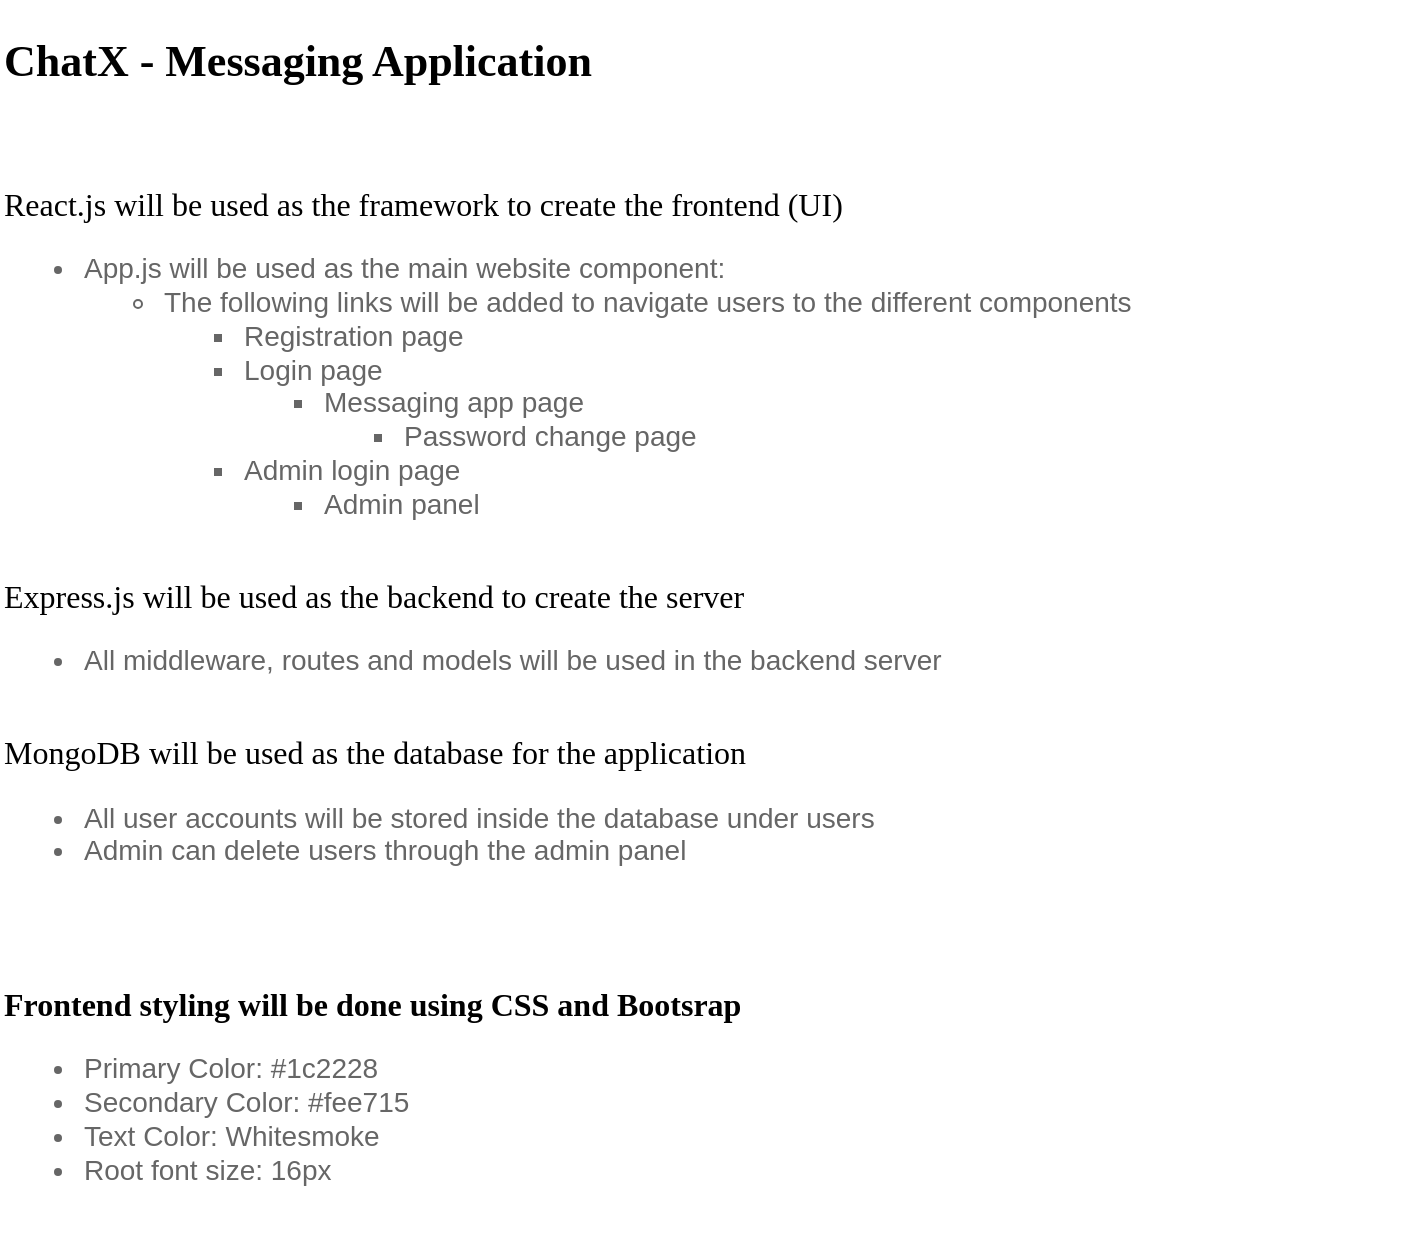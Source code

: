 <mxfile version="22.1.4" type="device" pages="7">
  <diagram id="wVxCiYxgh_pIFDtsS2cC" name="Styling">
    <mxGraphModel dx="1031" dy="703" grid="1" gridSize="10" guides="1" tooltips="1" connect="1" arrows="1" fold="1" page="1" pageScale="1" pageWidth="1100" pageHeight="850" math="0" shadow="0">
      <root>
        <mxCell id="0" />
        <mxCell id="1" parent="0" />
        <mxCell id="Xzj6dBZRY7crjxsXcb6e-1" value="&lt;span style=&quot;font-size: 16px; background-color: initial;&quot;&gt;React.js will be used as the framework to create the frontend (UI)&lt;/span&gt;&lt;br&gt;&lt;div&gt;&lt;ul style=&quot;border-color: var(--border-color); color: rgb(102, 102, 102); font-family: Helvetica; font-size: 14px;&quot;&gt;&lt;li style=&quot;border-color: var(--border-color);&quot;&gt;App.js will be used as the main website component:&lt;/li&gt;&lt;ul style=&quot;border-color: var(--border-color);&quot;&gt;&lt;li style=&quot;border-color: var(--border-color);&quot;&gt;The following links will be added to navigate users to the different components&lt;/li&gt;&lt;ul style=&quot;border-color: var(--border-color);&quot;&gt;&lt;li style=&quot;border-color: var(--border-color);&quot;&gt;Registration page&lt;/li&gt;&lt;li style=&quot;border-color: var(--border-color);&quot;&gt;Login page&lt;/li&gt;&lt;ul style=&quot;border-color: var(--border-color);&quot;&gt;&lt;li style=&quot;border-color: var(--border-color);&quot;&gt;Messaging app page&lt;/li&gt;&lt;ul style=&quot;border-color: var(--border-color);&quot;&gt;&lt;li style=&quot;border-color: var(--border-color);&quot;&gt;Password change page&lt;/li&gt;&lt;/ul&gt;&lt;/ul&gt;&lt;li style=&quot;border-color: var(--border-color);&quot;&gt;Admin login page&lt;/li&gt;&lt;ul style=&quot;border-color: var(--border-color);&quot;&gt;&lt;li style=&quot;border-color: var(--border-color);&quot;&gt;Admin panel&lt;/li&gt;&lt;/ul&gt;&lt;/ul&gt;&lt;/ul&gt;&lt;/ul&gt;&lt;/div&gt;&lt;br&gt;&lt;font style=&quot;font-size: 16px;&quot;&gt;Express.js will be used as the backend to create the server&lt;/font&gt;&lt;br&gt;&lt;ul style=&quot;border-color: var(--border-color); color: rgb(102, 102, 102); font-family: Helvetica; font-size: 14px;&quot;&gt;&lt;li style=&quot;border-color: var(--border-color);&quot;&gt;All middleware, routes and models will be used in the backend server&lt;br&gt;&lt;/li&gt;&lt;/ul&gt;&lt;br&gt;&lt;font style=&quot;font-size: 16px;&quot;&gt;MongoDB will be used as the database for the application&lt;/font&gt;&lt;br&gt;&lt;ul style=&quot;border-color: var(--border-color); color: rgb(102, 102, 102); font-family: Helvetica; font-size: 14px;&quot;&gt;&lt;li style=&quot;border-color: var(--border-color);&quot;&gt;All user accounts will be stored inside the database under users&lt;/li&gt;&lt;li style=&quot;border-color: var(--border-color);&quot;&gt;Admin can delete users through the admin panel&lt;/li&gt;&lt;/ul&gt;" style="text;html=1;points=[];align=left;verticalAlign=top;spacingTop=-4;fontSize=12;fontFamily=Verdana;whiteSpace=wrap;" vertex="1" parent="1">
          <mxGeometry x="40" y="120" width="700" height="360" as="geometry" />
        </mxCell>
        <mxCell id="Xzj6dBZRY7crjxsXcb6e-2" value="&lt;h2&gt;&lt;b&gt;&lt;font style=&quot;font-size: 22px;&quot;&gt;ChatX - Messaging Application&lt;/font&gt;&lt;/b&gt;&lt;/h2&gt;" style="text;html=1;points=[];align=left;verticalAlign=top;spacingTop=-4;fontSize=12;fontFamily=Verdana;whiteSpace=wrap;" vertex="1" parent="1">
          <mxGeometry x="40" y="30" width="520" height="70" as="geometry" />
        </mxCell>
        <mxCell id="Xzj6dBZRY7crjxsXcb6e-4" value="&lt;b&gt;&lt;font style=&quot;&quot;&gt;&lt;font style=&quot;font-size: 16px;&quot;&gt;Frontend styling will be done using CSS and Bootsrap&lt;/font&gt;&lt;br&gt;&lt;/font&gt;&lt;/b&gt;&lt;ul style=&quot;border-color: var(--border-color); color: rgb(102, 102, 102); font-family: Helvetica; font-size: 14px;&quot;&gt;&lt;li style=&quot;border-color: var(--border-color);&quot;&gt;&lt;span style=&quot;background-color: initial;&quot;&gt;Primary Color: #1c2228&lt;/span&gt;&lt;br&gt;&lt;/li&gt;&lt;li style=&quot;border-color: var(--border-color);&quot;&gt;Secondary Color: #fee715&lt;/li&gt;&lt;li style=&quot;border-color: var(--border-color);&quot;&gt;Text Color: Whitesmoke&lt;/li&gt;&lt;li style=&quot;border-color: var(--border-color);&quot;&gt;Root font size: 16px&lt;/li&gt;&lt;/ul&gt;" style="text;html=1;points=[];align=left;verticalAlign=top;spacingTop=-4;fontSize=12;fontFamily=Verdana;whiteSpace=wrap;" vertex="1" parent="1">
          <mxGeometry x="40" y="520" width="510" height="130" as="geometry" />
        </mxCell>
      </root>
    </mxGraphModel>
  </diagram>
  <diagram name="Registration_component" id="2cc2dc42-3aac-f2a9-1cec-7a8b7cbee084">
    <mxGraphModel dx="1426" dy="759" grid="1" gridSize="10" guides="1" tooltips="1" connect="1" arrows="1" fold="1" page="1" pageScale="1" pageWidth="1100" pageHeight="850" background="none" math="0" shadow="0">
      <root>
        <mxCell id="0" />
        <mxCell id="1" parent="0" />
        <mxCell id="MlGT3oE49aQgy2YMMoPt-1" value="" style="strokeWidth=1;shadow=0;dashed=0;align=center;html=1;shape=mxgraph.mockup.containers.browserWindow;rSize=0;strokeColor=default;mainText=,;recursiveResize=0;rounded=0;labelBackgroundColor=none;fontFamily=Verdana;fontSize=12;movable=1;resizable=1;rotatable=1;deletable=1;editable=1;locked=0;connectable=1;fillStyle=auto;gradientColor=none;fillColor=none;gradientDirection=north;" parent="1" vertex="1">
          <mxGeometry width="860" height="850" as="geometry" />
        </mxCell>
        <mxCell id="MlGT3oE49aQgy2YMMoPt-2" value="" style="rounded=0;whiteSpace=wrap;html=1;fontSize=16;gradientColor=#FEE715;fillColor=#100f0f;gradientDirection=south;" parent="MlGT3oE49aQgy2YMMoPt-1" vertex="1">
          <mxGeometry y="110" width="860" height="740" as="geometry" />
        </mxCell>
        <mxCell id="MlGT3oE49aQgy2YMMoPt-12" value="" style="swimlane;startSize=0;fontSize=16;fillColor=default;strokeColor=none;swimlaneFillColor=#fee715;" parent="MlGT3oE49aQgy2YMMoPt-1" vertex="1">
          <mxGeometry x="220" y="110" width="420" height="50" as="geometry" />
        </mxCell>
        <mxCell id="MlGT3oE49aQgy2YMMoPt-3" value="" style="rounded=1;whiteSpace=wrap;html=1;fontSize=16;fontColor=#fee715;labelBackgroundColor=default;fillColor=#FEE715;strokeColor=none;fillStyle=auto;" parent="MlGT3oE49aQgy2YMMoPt-1" vertex="1">
          <mxGeometry x="145" y="370" width="570" height="340" as="geometry" />
        </mxCell>
        <mxCell id="MlGT3oE49aQgy2YMMoPt-4" value="/Registration" style="strokeWidth=1;shadow=0;dashed=0;align=center;html=1;shape=mxgraph.mockup.containers.anchor;fontSize=17;fontColor=#666666;align=left;" parent="MlGT3oE49aQgy2YMMoPt-1" vertex="1">
          <mxGeometry x="60" y="12" width="110" height="26" as="geometry" />
        </mxCell>
        <mxCell id="MlGT3oE49aQgy2YMMoPt-5" value="https://www.chatx.com" style="strokeWidth=1;shadow=0;dashed=0;align=center;html=1;shape=mxgraph.mockup.containers.anchor;rSize=0;fontSize=17;fontColor=#666666;align=left;" parent="MlGT3oE49aQgy2YMMoPt-1" vertex="1">
          <mxGeometry x="130" y="60" width="250" height="26" as="geometry" />
        </mxCell>
        <mxCell id="MlGT3oE49aQgy2YMMoPt-6" value="User Login" style="text;html=1;points=[];align=left;verticalAlign=top;spacingTop=-4;fontSize=15;fontFamily=Verdana;fontColor=#FFFFFF;fontStyle=1" parent="MlGT3oE49aQgy2YMMoPt-1" vertex="1">
          <mxGeometry x="290" y="120" width="90" height="30" as="geometry" />
        </mxCell>
        <mxCell id="MlGT3oE49aQgy2YMMoPt-7" value="&lt;b&gt;Username:&lt;/b&gt;" style="text;html=1;points=[];align=center;verticalAlign=top;spacingTop=-4;fontSize=12;fontFamily=Verdana;whiteSpace=wrap;" parent="MlGT3oE49aQgy2YMMoPt-1" vertex="1">
          <mxGeometry x="385" y="485" width="90" height="30" as="geometry" />
        </mxCell>
        <mxCell id="MlGT3oE49aQgy2YMMoPt-8" value="Admin Login" style="text;html=1;points=[];align=left;verticalAlign=top;spacingTop=-4;fontSize=15;fontFamily=Verdana;fontColor=#FFFFFF;fontStyle=1" parent="MlGT3oE49aQgy2YMMoPt-1" vertex="1">
          <mxGeometry x="470" y="120" width="100" height="30" as="geometry" />
        </mxCell>
        <mxCell id="MlGT3oE49aQgy2YMMoPt-9" value="&lt;font color=&quot;#fee715&quot; style=&quot;font-size: 14px;&quot;&gt;&lt;b style=&quot;&quot;&gt;Register&lt;/b&gt;&lt;/font&gt;" style="strokeWidth=1;shadow=0;dashed=0;align=center;html=1;shape=mxgraph.mockup.buttons.button;mainText=;buttonStyle=round;fontSize=17;fontStyle=0;whiteSpace=wrap;rounded=0;labelBackgroundColor=none;" parent="MlGT3oE49aQgy2YMMoPt-1" vertex="1">
          <mxGeometry x="375" y="660" width="110" height="30" as="geometry" />
        </mxCell>
        <mxCell id="MlGT3oE49aQgy2YMMoPt-10" value="Register a valid username (e.g. example@gmail.com" style="text;html=1;points=[];align=center;verticalAlign=top;spacingTop=-4;fontSize=12;fontFamily=Verdana;whiteSpace=wrap;" parent="MlGT3oE49aQgy2YMMoPt-1" vertex="1">
          <mxGeometry x="265" y="445" width="330" height="40" as="geometry" />
        </mxCell>
        <mxCell id="MlGT3oE49aQgy2YMMoPt-11" value="" style="verticalLabelPosition=bottom;shadow=0;dashed=0;align=center;html=1;verticalAlign=top;strokeWidth=1;shape=mxgraph.mockup.graphics.simpleIcon;strokeColor=#999999;fillColor=#ffffff;rounded=0;labelBackgroundColor=none;fontFamily=Verdana;fontSize=12;fontColor=#000000;" parent="MlGT3oE49aQgy2YMMoPt-1" vertex="1">
          <mxGeometry x="337.5" y="180" width="185" height="160" as="geometry" />
        </mxCell>
        <mxCell id="MlGT3oE49aQgy2YMMoPt-13" value="&lt;font style=&quot;font-size: 12px;&quot;&gt;example@gmail.com&lt;/font&gt;" style="strokeWidth=1;shadow=0;dashed=0;align=center;html=1;shape=mxgraph.mockup.forms.pwField;strokeColor=#999999;mainText=;align=left;fontColor=#666666;fontSize=17;spacingLeft=3;fillColor=#000000;" parent="MlGT3oE49aQgy2YMMoPt-1" vertex="1">
          <mxGeometry x="355" y="515" width="150" height="30" as="geometry" />
        </mxCell>
        <mxCell id="MlGT3oE49aQgy2YMMoPt-14" value="&lt;b&gt;Password:&lt;/b&gt;" style="text;html=1;points=[];align=center;verticalAlign=top;spacingTop=-4;fontSize=12;fontFamily=Verdana;whiteSpace=wrap;" parent="MlGT3oE49aQgy2YMMoPt-1" vertex="1">
          <mxGeometry x="385" y="570" width="90" height="30" as="geometry" />
        </mxCell>
        <mxCell id="MlGT3oE49aQgy2YMMoPt-15" value="&lt;h2&gt;&lt;b&gt;Registration&lt;/b&gt;&lt;/h2&gt;" style="text;html=1;points=[];align=center;verticalAlign=top;spacingTop=-4;fontSize=12;fontFamily=Verdana;whiteSpace=wrap;" parent="MlGT3oE49aQgy2YMMoPt-1" vertex="1">
          <mxGeometry x="360" y="395" width="130" height="50" as="geometry" />
        </mxCell>
        <mxCell id="MlGT3oE49aQgy2YMMoPt-16" value="********" style="strokeWidth=1;shadow=0;dashed=0;align=center;html=1;shape=mxgraph.mockup.forms.pwField;strokeColor=#999999;mainText=;align=left;fontColor=#666666;fontSize=17;spacingLeft=3;fillColor=#000000;" parent="MlGT3oE49aQgy2YMMoPt-1" vertex="1">
          <mxGeometry x="355" y="610" width="150" height="30" as="geometry" />
        </mxCell>
        <mxCell id="MlGT3oE49aQgy2YMMoPt-17" value="Route user to the login page" style="text;html=1;points=[];align=center;verticalAlign=top;spacingTop=-4;fontSize=12;fontFamily=Verdana;whiteSpace=wrap;fillColor=default;fontColor=#000000;strokeColor=#44FF00;" parent="1" vertex="1">
          <mxGeometry x="880" y="162" width="200" height="30" as="geometry" />
        </mxCell>
        <mxCell id="MlGT3oE49aQgy2YMMoPt-18" style="edgeStyle=orthogonalEdgeStyle;rounded=0;orthogonalLoop=1;jettySize=auto;html=1;" parent="1" source="MlGT3oE49aQgy2YMMoPt-19" edge="1">
          <mxGeometry relative="1" as="geometry">
            <mxPoint x="600" y="140" as="targetPoint" />
          </mxGeometry>
        </mxCell>
        <mxCell id="MlGT3oE49aQgy2YMMoPt-19" value="Route user to admin login" style="text;html=1;points=[];align=center;verticalAlign=top;spacingTop=-4;fontSize=12;fontFamily=Verdana;whiteSpace=wrap;fillColor=default;fontColor=#000000;strokeColor=#44FF00;" parent="1" vertex="1">
          <mxGeometry x="880" y="125" width="200" height="25" as="geometry" />
        </mxCell>
        <mxCell id="MlGT3oE49aQgy2YMMoPt-20" style="edgeStyle=orthogonalEdgeStyle;rounded=0;orthogonalLoop=1;jettySize=auto;html=1;entryX=0.489;entryY=1.067;entryDx=0;entryDy=0;entryPerimeter=0;" parent="1" source="MlGT3oE49aQgy2YMMoPt-17" target="MlGT3oE49aQgy2YMMoPt-6" edge="1">
          <mxGeometry relative="1" as="geometry" />
        </mxCell>
        <mxCell id="MlGT3oE49aQgy2YMMoPt-21" style="edgeStyle=orthogonalEdgeStyle;rounded=0;orthogonalLoop=1;jettySize=auto;html=1;" parent="1" source="MlGT3oE49aQgy2YMMoPt-22" target="MlGT3oE49aQgy2YMMoPt-11" edge="1">
          <mxGeometry relative="1" as="geometry" />
        </mxCell>
        <mxCell id="MlGT3oE49aQgy2YMMoPt-22" value="App Logo" style="text;html=1;points=[];align=center;verticalAlign=top;spacingTop=-4;fontSize=12;fontFamily=Verdana;whiteSpace=wrap;fillColor=default;fontColor=#000000;strokeColor=#44FF00;" parent="1" vertex="1">
          <mxGeometry x="880" y="246.5" width="200" height="27" as="geometry" />
        </mxCell>
        <mxCell id="MlGT3oE49aQgy2YMMoPt-23" value="User will need to register an account with a valid gmail address" style="text;html=1;points=[];align=center;verticalAlign=top;spacingTop=-4;fontSize=12;fontFamily=Verdana;whiteSpace=wrap;fillColor=default;fontColor=#000000;strokeColor=#44FF00;" parent="1" vertex="1">
          <mxGeometry x="870" y="360" width="220" height="50" as="geometry" />
        </mxCell>
        <mxCell id="MlGT3oE49aQgy2YMMoPt-24" style="edgeStyle=orthogonalEdgeStyle;rounded=0;orthogonalLoop=1;jettySize=auto;html=1;" parent="1" source="MlGT3oE49aQgy2YMMoPt-25" target="MlGT3oE49aQgy2YMMoPt-13" edge="1">
          <mxGeometry relative="1" as="geometry" />
        </mxCell>
        <mxCell id="MlGT3oE49aQgy2YMMoPt-25" value="User to enter username&lt;br&gt;&lt;br&gt;(Username must contain a valid gmail account)" style="text;html=1;points=[];align=center;verticalAlign=top;spacingTop=-4;fontSize=12;fontFamily=Verdana;whiteSpace=wrap;fillColor=default;fontColor=#000000;strokeColor=#44FF00;" parent="1" vertex="1">
          <mxGeometry x="876" y="459" width="200" height="68" as="geometry" />
        </mxCell>
        <mxCell id="MlGT3oE49aQgy2YMMoPt-26" style="edgeStyle=orthogonalEdgeStyle;rounded=0;orthogonalLoop=1;jettySize=auto;html=1;" parent="1" source="MlGT3oE49aQgy2YMMoPt-27" target="MlGT3oE49aQgy2YMMoPt-16" edge="1">
          <mxGeometry relative="1" as="geometry" />
        </mxCell>
        <mxCell id="MlGT3oE49aQgy2YMMoPt-27" value="User to enter password here&lt;br&gt;&lt;br&gt;(Password will require 6 characters or more)" style="text;html=1;points=[];align=center;verticalAlign=top;spacingTop=-4;fontSize=12;fontFamily=Verdana;whiteSpace=wrap;fillColor=default;fontColor=#000000;strokeColor=#44FF00;" parent="1" vertex="1">
          <mxGeometry x="876" y="557" width="200" height="62" as="geometry" />
        </mxCell>
        <mxCell id="MlGT3oE49aQgy2YMMoPt-28" value="Registration Button &lt;br&gt;&lt;br&gt;(Button will be linked to backend that accepts the user details if correct)" style="text;html=1;points=[];align=center;verticalAlign=top;spacingTop=-4;fontSize=12;fontFamily=Verdana;whiteSpace=wrap;fillColor=default;fontColor=#000000;strokeColor=#44FF00;" parent="1" vertex="1">
          <mxGeometry x="876" y="645" width="200" height="90" as="geometry" />
        </mxCell>
        <mxCell id="MlGT3oE49aQgy2YMMoPt-29" style="edgeStyle=orthogonalEdgeStyle;rounded=0;orthogonalLoop=1;jettySize=auto;html=1;entryX=0.455;entryY=1;entryDx=0;entryDy=0;entryPerimeter=0;" parent="1" source="MlGT3oE49aQgy2YMMoPt-28" target="MlGT3oE49aQgy2YMMoPt-9" edge="1">
          <mxGeometry relative="1" as="geometry" />
        </mxCell>
        <mxCell id="5L6DpPdrG-0J5U453AIX-11" style="edgeStyle=orthogonalEdgeStyle;rounded=0;orthogonalLoop=1;jettySize=auto;html=1;" parent="1" source="5L6DpPdrG-0J5U453AIX-2" target="5L6DpPdrG-0J5U453AIX-1" edge="1">
          <mxGeometry relative="1" as="geometry" />
        </mxCell>
        <mxCell id="5L6DpPdrG-0J5U453AIX-2" value="Footer&lt;br&gt;&lt;br&gt;(GitHub and contact information)" style="text;html=1;points=[];align=center;verticalAlign=top;spacingTop=-4;fontSize=12;fontFamily=Verdana;whiteSpace=wrap;fillColor=default;fontColor=#000000;strokeColor=#44FF00;" parent="1" vertex="1">
          <mxGeometry x="896" y="779" width="174" height="60" as="geometry" />
        </mxCell>
        <mxCell id="bZhovTPU-0D8fSMgPnrL-1" style="edgeStyle=orthogonalEdgeStyle;rounded=0;orthogonalLoop=1;jettySize=auto;html=1;entryX=0.52;entryY=0.063;entryDx=0;entryDy=0;entryPerimeter=0;" parent="1" source="MlGT3oE49aQgy2YMMoPt-23" target="MlGT3oE49aQgy2YMMoPt-25" edge="1">
          <mxGeometry relative="1" as="geometry" />
        </mxCell>
        <mxCell id="5L6DpPdrG-0J5U453AIX-1" value="" style="rounded=0;whiteSpace=wrap;html=1;fillColor=#f5f5f5;fontColor=#333333;strokeColor=#666666;" parent="1" vertex="1">
          <mxGeometry y="740" width="860" height="110" as="geometry" />
        </mxCell>
        <mxCell id="5L6DpPdrG-0J5U453AIX-3" value="" style="ellipse;whiteSpace=wrap;html=1;aspect=fixed;fillColor=#FEE715;strokeColor=none;" parent="1" vertex="1">
          <mxGeometry x="211" y="752" width="48" height="48" as="geometry" />
        </mxCell>
        <mxCell id="5L6DpPdrG-0J5U453AIX-4" value="GitHub&lt;br&gt;2023 ChatX" style="text;html=1;points=[];align=center;verticalAlign=top;spacingTop=-4;fontSize=12;fontFamily=Verdana;whiteSpace=wrap;" parent="1" vertex="1">
          <mxGeometry x="190" y="802" width="90" height="30" as="geometry" />
        </mxCell>
        <mxCell id="5L6DpPdrG-0J5U453AIX-6" value="&lt;span style=&quot;font-family: Verdana; font-size: 12px; font-style: normal; font-variant-ligatures: normal; font-variant-caps: normal; font-weight: 400; letter-spacing: normal; orphans: 2; text-align: center; text-indent: 0px; text-transform: none; widows: 2; word-spacing: 0px; -webkit-text-stroke-width: 0px; background-color: rgb(251, 251, 251); text-decoration-thickness: initial; text-decoration-style: initial; text-decoration-color: initial; float: none; display: inline !important;&quot;&gt;&lt;font color=&quot;#fee715&quot;&gt;Email: example@gmail.com&lt;br&gt;&lt;br&gt;Po Box Address&lt;/font&gt;&lt;br&gt;&lt;/span&gt;" style="text;whiteSpace=wrap;html=1;" parent="1" vertex="1">
          <mxGeometry x="570" y="780" width="180" height="60" as="geometry" />
        </mxCell>
        <mxCell id="5L6DpPdrG-0J5U453AIX-5" value="&lt;b&gt;&lt;font color=&quot;#fee715&quot; style=&quot;font-size: 15px;&quot;&gt;Contact Information&lt;/font&gt;&lt;/b&gt;" style="text;html=1;points=[];align=left;verticalAlign=top;spacingTop=-4;fontSize=12;fontFamily=Verdana;whiteSpace=wrap;" parent="1" vertex="1">
          <mxGeometry x="570" y="752" width="199" height="28" as="geometry" />
        </mxCell>
      </root>
    </mxGraphModel>
  </diagram>
  <diagram id="CFZ3L6jc9v6UBMC8hLws" name="Login_component">
    <mxGraphModel dx="2037" dy="1133" grid="1" gridSize="10" guides="1" tooltips="1" connect="1" arrows="1" fold="1" page="1" pageScale="1" pageWidth="1100" pageHeight="850" math="0" shadow="0">
      <root>
        <mxCell id="0" />
        <mxCell id="1" parent="0" />
        <mxCell id="7oVOSCHS3dlY4aBMGj7W-1" value="" style="strokeWidth=1;shadow=0;dashed=0;align=center;html=1;shape=mxgraph.mockup.containers.browserWindow;rSize=0;strokeColor=default;mainText=,;recursiveResize=0;rounded=0;labelBackgroundColor=none;fontFamily=Verdana;fontSize=12;movable=1;resizable=1;rotatable=1;deletable=1;editable=1;locked=0;connectable=1;fillStyle=auto;gradientColor=none;fillColor=#FFFFFF;gradientDirection=north;fontColor=#FFFFFF;" parent="1" vertex="1">
          <mxGeometry width="880" height="850" as="geometry" />
        </mxCell>
        <mxCell id="7oVOSCHS3dlY4aBMGj7W-2" value="" style="rounded=0;whiteSpace=wrap;html=1;fontSize=16;gradientColor=#FEE715;fillColor=#100f0f;" parent="7oVOSCHS3dlY4aBMGj7W-1" vertex="1">
          <mxGeometry y="110" width="880" height="740" as="geometry" />
        </mxCell>
        <mxCell id="5W2Xd4oaVEX3E9VjWWsP-1" value="" style="swimlane;startSize=0;fontSize=16;fillColor=default;strokeColor=none;swimlaneFillColor=#fee715;" vertex="1" parent="7oVOSCHS3dlY4aBMGj7W-1">
          <mxGeometry x="230" y="110" width="420" height="50" as="geometry" />
        </mxCell>
        <mxCell id="7oVOSCHS3dlY4aBMGj7W-6" value="Registration" style="text;html=1;points=[];align=left;verticalAlign=top;spacingTop=-4;fontSize=15;fontFamily=Verdana;fontColor=#FFFFFF;fontStyle=1" parent="5W2Xd4oaVEX3E9VjWWsP-1" vertex="1">
          <mxGeometry x="65" y="10" width="120" height="30" as="geometry" />
        </mxCell>
        <mxCell id="7oVOSCHS3dlY4aBMGj7W-3" value="" style="rounded=1;whiteSpace=wrap;html=1;fontSize=16;fontColor=#fee715;labelBackgroundColor=default;fillColor=#FEE715;strokeColor=none;fillStyle=auto;" parent="7oVOSCHS3dlY4aBMGj7W-1" vertex="1">
          <mxGeometry x="155" y="360" width="570" height="340" as="geometry" />
        </mxCell>
        <mxCell id="7oVOSCHS3dlY4aBMGj7W-4" value="/Login" style="strokeWidth=1;shadow=0;dashed=0;align=center;html=1;shape=mxgraph.mockup.containers.anchor;fontSize=17;fontColor=#666666;align=left;" parent="7oVOSCHS3dlY4aBMGj7W-1" vertex="1">
          <mxGeometry x="60" y="12" width="110" height="26" as="geometry" />
        </mxCell>
        <mxCell id="7oVOSCHS3dlY4aBMGj7W-5" value="https://www.chatx.com" style="strokeWidth=1;shadow=0;dashed=0;align=center;html=1;shape=mxgraph.mockup.containers.anchor;rSize=0;fontSize=17;fontColor=#666666;align=left;" parent="7oVOSCHS3dlY4aBMGj7W-1" vertex="1">
          <mxGeometry x="130" y="60" width="250" height="26" as="geometry" />
        </mxCell>
        <mxCell id="7oVOSCHS3dlY4aBMGj7W-7" value="&lt;b&gt;Username:&lt;/b&gt;" style="text;html=1;points=[];align=center;verticalAlign=top;spacingTop=-4;fontSize=12;fontFamily=Verdana;whiteSpace=wrap;" parent="7oVOSCHS3dlY4aBMGj7W-1" vertex="1">
          <mxGeometry x="395" y="475" width="90" height="30" as="geometry" />
        </mxCell>
        <mxCell id="7oVOSCHS3dlY4aBMGj7W-8" value="Admin Login" style="text;html=1;points=[];align=left;verticalAlign=top;spacingTop=-4;fontSize=15;fontFamily=Verdana;fontColor=#FFFFFF;fontStyle=1" parent="7oVOSCHS3dlY4aBMGj7W-1" vertex="1">
          <mxGeometry x="480" y="120" width="120" height="30" as="geometry" />
        </mxCell>
        <mxCell id="7oVOSCHS3dlY4aBMGj7W-9" value="&lt;font color=&quot;#fee715&quot; style=&quot;font-size: 14px;&quot;&gt;&lt;b style=&quot;&quot;&gt;Login&lt;/b&gt;&lt;/font&gt;" style="strokeWidth=1;shadow=0;dashed=0;align=center;html=1;shape=mxgraph.mockup.buttons.button;mainText=;buttonStyle=round;fontSize=17;fontStyle=0;whiteSpace=wrap;rounded=0;labelBackgroundColor=none;" parent="7oVOSCHS3dlY4aBMGj7W-1" vertex="1">
          <mxGeometry x="385" y="650" width="110" height="30" as="geometry" />
        </mxCell>
        <mxCell id="7oVOSCHS3dlY4aBMGj7W-10" value="Login using your valid username (e.g. example@gmail.com)" style="text;html=1;points=[];align=center;verticalAlign=top;spacingTop=-4;fontSize=12;fontFamily=Verdana;whiteSpace=wrap;" parent="7oVOSCHS3dlY4aBMGj7W-1" vertex="1">
          <mxGeometry x="255" y="435" width="370" height="40" as="geometry" />
        </mxCell>
        <mxCell id="7oVOSCHS3dlY4aBMGj7W-11" value="" style="verticalLabelPosition=bottom;shadow=0;dashed=0;align=center;html=1;verticalAlign=top;strokeWidth=1;shape=mxgraph.mockup.graphics.simpleIcon;strokeColor=#999999;fillColor=#ffffff;rounded=0;labelBackgroundColor=none;fontFamily=Verdana;fontSize=12;fontColor=#000000;" parent="7oVOSCHS3dlY4aBMGj7W-1" vertex="1">
          <mxGeometry x="347.5" y="180" width="185" height="160" as="geometry" />
        </mxCell>
        <mxCell id="7oVOSCHS3dlY4aBMGj7W-13" value="&lt;font style=&quot;font-size: 12px;&quot;&gt;example@gmail.com&lt;/font&gt;" style="strokeWidth=1;shadow=0;dashed=0;align=center;html=1;shape=mxgraph.mockup.forms.pwField;strokeColor=#999999;mainText=;align=left;fontColor=#666666;fontSize=17;spacingLeft=3;fillColor=#000000;" parent="7oVOSCHS3dlY4aBMGj7W-1" vertex="1">
          <mxGeometry x="365" y="505" width="150" height="30" as="geometry" />
        </mxCell>
        <mxCell id="7oVOSCHS3dlY4aBMGj7W-14" value="&lt;b&gt;Password:&lt;/b&gt;" style="text;html=1;points=[];align=center;verticalAlign=top;spacingTop=-4;fontSize=12;fontFamily=Verdana;whiteSpace=wrap;" parent="7oVOSCHS3dlY4aBMGj7W-1" vertex="1">
          <mxGeometry x="395" y="560" width="90" height="30" as="geometry" />
        </mxCell>
        <mxCell id="7oVOSCHS3dlY4aBMGj7W-15" value="&lt;h2&gt;&lt;b&gt;Login Page&lt;/b&gt;&lt;/h2&gt;" style="text;html=1;points=[];align=center;verticalAlign=top;spacingTop=-4;fontSize=12;fontFamily=Verdana;whiteSpace=wrap;" parent="7oVOSCHS3dlY4aBMGj7W-1" vertex="1">
          <mxGeometry x="370" y="385" width="130" height="50" as="geometry" />
        </mxCell>
        <mxCell id="7oVOSCHS3dlY4aBMGj7W-16" value="********" style="strokeWidth=1;shadow=0;dashed=0;align=center;html=1;shape=mxgraph.mockup.forms.pwField;strokeColor=#999999;mainText=;align=left;fontColor=#666666;fontSize=17;spacingLeft=3;fillColor=#000000;" parent="7oVOSCHS3dlY4aBMGj7W-1" vertex="1">
          <mxGeometry x="365" y="600" width="150" height="30" as="geometry" />
        </mxCell>
        <mxCell id="efjKXQCHPuFcLmUyFayK-2" value="" style="ellipse;whiteSpace=wrap;html=1;aspect=fixed;fillColor=#FEE715;strokeColor=none;" vertex="1" parent="7oVOSCHS3dlY4aBMGj7W-1">
          <mxGeometry x="211" y="752" width="48" height="48" as="geometry" />
        </mxCell>
        <mxCell id="efjKXQCHPuFcLmUyFayK-3" value="GitHub&lt;br&gt;2023 ChatX" style="text;html=1;points=[];align=center;verticalAlign=top;spacingTop=-4;fontSize=12;fontFamily=Verdana;whiteSpace=wrap;" vertex="1" parent="7oVOSCHS3dlY4aBMGj7W-1">
          <mxGeometry x="190" y="802" width="90" height="30" as="geometry" />
        </mxCell>
        <mxCell id="efjKXQCHPuFcLmUyFayK-1" value="" style="rounded=0;whiteSpace=wrap;html=1;fillColor=#f5f5f5;fontColor=#333333;strokeColor=#666666;" vertex="1" parent="7oVOSCHS3dlY4aBMGj7W-1">
          <mxGeometry y="740" width="880" height="110" as="geometry" />
        </mxCell>
        <mxCell id="efjKXQCHPuFcLmUyFayK-5" value="&lt;b&gt;&lt;font color=&quot;#fee715&quot; style=&quot;font-size: 15px;&quot;&gt;Contact Information&lt;/font&gt;&lt;/b&gt;" style="text;html=1;points=[];align=left;verticalAlign=top;spacingTop=-4;fontSize=12;fontFamily=Verdana;whiteSpace=wrap;" vertex="1" parent="7oVOSCHS3dlY4aBMGj7W-1">
          <mxGeometry x="570" y="752" width="200" height="28" as="geometry" />
        </mxCell>
        <mxCell id="efjKXQCHPuFcLmUyFayK-4" value="&lt;span style=&quot;font-family: Verdana; font-size: 12px; font-style: normal; font-variant-ligatures: normal; font-variant-caps: normal; font-weight: 400; letter-spacing: normal; orphans: 2; text-align: center; text-indent: 0px; text-transform: none; widows: 2; word-spacing: 0px; -webkit-text-stroke-width: 0px; background-color: rgb(251, 251, 251); text-decoration-thickness: initial; text-decoration-style: initial; text-decoration-color: initial; float: none; display: inline !important;&quot;&gt;&lt;font color=&quot;#fee715&quot;&gt;Email: example@gmail.com&lt;br&gt;&lt;br&gt;Po Box Address&lt;/font&gt;&lt;br&gt;&lt;/span&gt;" style="text;whiteSpace=wrap;html=1;" vertex="1" parent="7oVOSCHS3dlY4aBMGj7W-1">
          <mxGeometry x="570" y="780" width="180" height="60" as="geometry" />
        </mxCell>
        <mxCell id="AbA0Dy7ARueUw1dWCNna-1" value="Route user to Registration" style="text;html=1;points=[];align=center;verticalAlign=top;spacingTop=-4;fontSize=12;fontFamily=Verdana;whiteSpace=wrap;fillColor=default;fontColor=#000000;strokeColor=#44FF00;" vertex="1" parent="1">
          <mxGeometry x="891" y="47" width="200" height="30" as="geometry" />
        </mxCell>
        <mxCell id="AbA0Dy7ARueUw1dWCNna-6" style="edgeStyle=orthogonalEdgeStyle;rounded=0;orthogonalLoop=1;jettySize=auto;html=1;entryX=0.99;entryY=0.567;entryDx=0;entryDy=0;entryPerimeter=0;" edge="1" parent="1" source="AbA0Dy7ARueUw1dWCNna-3" target="7oVOSCHS3dlY4aBMGj7W-8">
          <mxGeometry relative="1" as="geometry" />
        </mxCell>
        <mxCell id="AbA0Dy7ARueUw1dWCNna-3" value="Route user to Admin Login" style="text;html=1;points=[];align=center;verticalAlign=top;spacingTop=-4;fontSize=12;fontFamily=Verdana;whiteSpace=wrap;fillColor=default;fontColor=#000000;strokeColor=#44FF00;" vertex="1" parent="1">
          <mxGeometry x="891" y="10" width="200" height="25" as="geometry" />
        </mxCell>
        <mxCell id="AbA0Dy7ARueUw1dWCNna-5" style="edgeStyle=orthogonalEdgeStyle;rounded=0;orthogonalLoop=1;jettySize=auto;html=1;entryX=0.489;entryY=1.067;entryDx=0;entryDy=0;entryPerimeter=0;" edge="1" parent="1" source="AbA0Dy7ARueUw1dWCNna-1" target="7oVOSCHS3dlY4aBMGj7W-6">
          <mxGeometry relative="1" as="geometry" />
        </mxCell>
        <mxCell id="AbA0Dy7ARueUw1dWCNna-8" style="edgeStyle=orthogonalEdgeStyle;rounded=0;orthogonalLoop=1;jettySize=auto;html=1;" edge="1" parent="1" source="AbA0Dy7ARueUw1dWCNna-7" target="7oVOSCHS3dlY4aBMGj7W-11">
          <mxGeometry relative="1" as="geometry" />
        </mxCell>
        <mxCell id="AbA0Dy7ARueUw1dWCNna-7" value="App Logo" style="text;html=1;points=[];align=center;verticalAlign=top;spacingTop=-4;fontSize=12;fontFamily=Verdana;whiteSpace=wrap;fillColor=default;fontColor=#000000;strokeColor=#44FF00;" vertex="1" parent="1">
          <mxGeometry x="891" y="246.5" width="200" height="27" as="geometry" />
        </mxCell>
        <mxCell id="4f83XJO_zRxH-isTTnJ8-1" value="" style="edgeStyle=orthogonalEdgeStyle;rounded=0;orthogonalLoop=1;jettySize=auto;html=1;" edge="1" parent="1" source="AbA0Dy7ARueUw1dWCNna-9" target="AbA0Dy7ARueUw1dWCNna-10">
          <mxGeometry relative="1" as="geometry" />
        </mxCell>
        <mxCell id="AbA0Dy7ARueUw1dWCNna-9" value="User will need to register an account with a valid gmail address" style="text;html=1;points=[];align=center;verticalAlign=top;spacingTop=-4;fontSize=12;fontFamily=Verdana;whiteSpace=wrap;fillColor=default;fontColor=#000000;strokeColor=#44FF00;" vertex="1" parent="1">
          <mxGeometry x="896.5" y="327" width="189" height="50" as="geometry" />
        </mxCell>
        <mxCell id="AbA0Dy7ARueUw1dWCNna-12" style="edgeStyle=orthogonalEdgeStyle;rounded=0;orthogonalLoop=1;jettySize=auto;html=1;" edge="1" parent="1" source="AbA0Dy7ARueUw1dWCNna-10" target="7oVOSCHS3dlY4aBMGj7W-13">
          <mxGeometry relative="1" as="geometry" />
        </mxCell>
        <mxCell id="AbA0Dy7ARueUw1dWCNna-10" value="User to enter username here" style="text;html=1;points=[];align=center;verticalAlign=top;spacingTop=-4;fontSize=12;fontFamily=Verdana;whiteSpace=wrap;fillColor=default;fontColor=#000000;strokeColor=#44FF00;" vertex="1" parent="1">
          <mxGeometry x="891" y="409" width="200" height="32" as="geometry" />
        </mxCell>
        <mxCell id="AbA0Dy7ARueUw1dWCNna-13" style="edgeStyle=orthogonalEdgeStyle;rounded=0;orthogonalLoop=1;jettySize=auto;html=1;" edge="1" parent="1" source="AbA0Dy7ARueUw1dWCNna-11" target="7oVOSCHS3dlY4aBMGj7W-16">
          <mxGeometry relative="1" as="geometry" />
        </mxCell>
        <mxCell id="AbA0Dy7ARueUw1dWCNna-11" value="User to enter password here" style="text;html=1;points=[];align=center;verticalAlign=top;spacingTop=-4;fontSize=12;fontFamily=Verdana;whiteSpace=wrap;fillColor=default;fontColor=#000000;strokeColor=#44FF00;" vertex="1" parent="1">
          <mxGeometry x="891" y="505" width="200" height="30" as="geometry" />
        </mxCell>
        <mxCell id="AbA0Dy7ARueUw1dWCNna-14" value="Login Button&lt;br&gt;&lt;br&gt;(Button will be linked to backend that accepts the user details if correct)" style="text;html=1;points=[];align=center;verticalAlign=top;spacingTop=-4;fontSize=12;fontFamily=Verdana;whiteSpace=wrap;fillColor=default;fontColor=#000000;strokeColor=#44FF00;" vertex="1" parent="1">
          <mxGeometry x="891" y="577" width="200" height="90" as="geometry" />
        </mxCell>
        <mxCell id="AbA0Dy7ARueUw1dWCNna-15" style="edgeStyle=orthogonalEdgeStyle;rounded=0;orthogonalLoop=1;jettySize=auto;html=1;entryX=0.455;entryY=1;entryDx=0;entryDy=0;entryPerimeter=0;" edge="1" parent="1" source="AbA0Dy7ARueUw1dWCNna-14" target="7oVOSCHS3dlY4aBMGj7W-9">
          <mxGeometry relative="1" as="geometry" />
        </mxCell>
        <mxCell id="xXgYosywNjJj0ZWEwgZs-4" style="edgeStyle=orthogonalEdgeStyle;rounded=0;orthogonalLoop=1;jettySize=auto;html=1;entryX=1;entryY=0.5;entryDx=0;entryDy=0;" edge="1" parent="1" source="xXgYosywNjJj0ZWEwgZs-2">
          <mxGeometry relative="1" as="geometry">
            <mxPoint x="870.0" y="741" as="targetPoint" />
          </mxGeometry>
        </mxCell>
        <mxCell id="xXgYosywNjJj0ZWEwgZs-2" value="Footer&lt;br&gt;&lt;br&gt;(GitHub and contact information)" style="text;html=1;points=[];align=center;verticalAlign=top;spacingTop=-4;fontSize=12;fontFamily=Verdana;whiteSpace=wrap;fillColor=default;fontColor=#000000;strokeColor=#44FF00;" vertex="1" parent="1">
          <mxGeometry x="911" y="711" width="179" height="60" as="geometry" />
        </mxCell>
        <mxCell id="gTcNLb7qXYQsuoNw2jPS-1" value="" style="ellipse;whiteSpace=wrap;html=1;aspect=fixed;fillColor=#FEE715;strokeColor=none;" vertex="1" parent="1">
          <mxGeometry x="241" y="752" width="48" height="48" as="geometry" />
        </mxCell>
        <mxCell id="gTcNLb7qXYQsuoNw2jPS-2" value="GitHub&lt;br&gt;2023 ChatX" style="text;html=1;points=[];align=center;verticalAlign=top;spacingTop=-4;fontSize=12;fontFamily=Verdana;whiteSpace=wrap;" vertex="1" parent="1">
          <mxGeometry x="220" y="802" width="90" height="30" as="geometry" />
        </mxCell>
      </root>
    </mxGraphModel>
  </diagram>
  <diagram id="rUM03xeJ0CC8aGeJKNAv" name="Messaging_app_component">
    <mxGraphModel dx="1783" dy="991" grid="1" gridSize="10" guides="1" tooltips="1" connect="1" arrows="1" fold="1" page="1" pageScale="1" pageWidth="1100" pageHeight="850" math="0" shadow="0">
      <root>
        <mxCell id="0" />
        <mxCell id="1" parent="0" />
        <mxCell id="MabpOCY68okrvho32VHf-1" value="" style="strokeWidth=1;shadow=0;dashed=0;align=center;html=1;shape=mxgraph.mockup.containers.browserWindow;rSize=0;strokeColor=default;mainText=,;recursiveResize=0;rounded=0;labelBackgroundColor=none;fontFamily=Verdana;fontSize=12;movable=1;resizable=1;rotatable=1;deletable=1;editable=1;locked=0;connectable=1;fillStyle=auto;gradientColor=none;fillColor=#FFFFFF;gradientDirection=north;" vertex="1" parent="1">
          <mxGeometry y="3" width="850" height="837" as="geometry" />
        </mxCell>
        <mxCell id="MabpOCY68okrvho32VHf-2" value="" style="rounded=0;whiteSpace=wrap;html=1;fontSize=16;gradientColor=#FEE715;fillColor=#100f0f;" vertex="1" parent="MabpOCY68okrvho32VHf-1">
          <mxGeometry y="110" width="850" height="730" as="geometry" />
        </mxCell>
        <mxCell id="MabpOCY68okrvho32VHf-4" value="/messages" style="strokeWidth=1;shadow=0;dashed=0;align=center;html=1;shape=mxgraph.mockup.containers.anchor;fontSize=17;fontColor=#666666;align=left;" vertex="1" parent="MabpOCY68okrvho32VHf-1">
          <mxGeometry x="60" y="12" width="110" height="26" as="geometry" />
        </mxCell>
        <mxCell id="MabpOCY68okrvho32VHf-5" value="https://www.chatx.com" style="strokeWidth=1;shadow=0;dashed=0;align=center;html=1;shape=mxgraph.mockup.containers.anchor;rSize=0;fontSize=17;fontColor=#666666;align=left;" vertex="1" parent="MabpOCY68okrvho32VHf-1">
          <mxGeometry x="130" y="60" width="250" height="26" as="geometry" />
        </mxCell>
        <mxCell id="MabpOCY68okrvho32VHf-7" value="&lt;b&gt;UserA: Hi!&lt;/b&gt;" style="text;html=1;points=[];align=left;verticalAlign=top;spacingTop=-4;fontSize=12;fontFamily=Verdana;whiteSpace=wrap;" vertex="1" parent="MabpOCY68okrvho32VHf-1">
          <mxGeometry x="315.75" y="472" width="200" height="30" as="geometry" />
        </mxCell>
        <mxCell id="MabpOCY68okrvho32VHf-9" value="&lt;font color=&quot;#fee715&quot; style=&quot;font-size: 14px;&quot;&gt;&lt;b style=&quot;&quot;&gt;Send Message&lt;/b&gt;&lt;/font&gt;" style="strokeWidth=1;shadow=0;dashed=0;align=center;html=1;shape=mxgraph.mockup.buttons.button;mainText=;buttonStyle=round;fontSize=17;fontStyle=0;whiteSpace=wrap;rounded=0;labelBackgroundColor=none;fillColor=#FFFFFF;" vertex="1" parent="MabpOCY68okrvho32VHf-1">
          <mxGeometry x="456.75" y="556" width="110" height="30" as="geometry" />
        </mxCell>
        <mxCell id="MabpOCY68okrvho32VHf-11" value="" style="verticalLabelPosition=bottom;shadow=0;dashed=0;align=center;html=1;verticalAlign=top;strokeWidth=1;shape=mxgraph.mockup.graphics.simpleIcon;strokeColor=#999999;fillColor=#ffffff;rounded=0;labelBackgroundColor=none;fontFamily=Verdana;fontSize=12;fontColor=#000000;" vertex="1" parent="MabpOCY68okrvho32VHf-1">
          <mxGeometry x="332.5" y="177" width="185" height="160" as="geometry" />
        </mxCell>
        <mxCell id="MabpOCY68okrvho32VHf-12" value="" style="swimlane;startSize=0;fontSize=16;strokeColor=none;fillColor=#fee715;swimlaneFillColor=#fee715;fontColor=#100f0f;" vertex="1" parent="MabpOCY68okrvho32VHf-1">
          <mxGeometry x="215" y="110" width="420" height="50" as="geometry" />
        </mxCell>
        <mxCell id="MabpOCY68okrvho32VHf-8" value="Change Password" style="text;html=1;points=[];align=left;verticalAlign=top;spacingTop=-4;fontSize=15;fontFamily=Verdana;fontColor=#FFFFFF;fontStyle=1" vertex="1" parent="MabpOCY68okrvho32VHf-12">
          <mxGeometry x="131.25" y="10" width="167.5" height="30" as="geometry" />
        </mxCell>
        <mxCell id="MabpOCY68okrvho32VHf-13" value="&lt;font style=&quot;font-size: 12px;&quot;&gt;Message&lt;/font&gt;" style="strokeWidth=1;shadow=0;dashed=0;align=center;html=1;shape=mxgraph.mockup.forms.pwField;mainText=;align=left;fontSize=17;spacingLeft=3;fillColor=#ffffff;strokeColor=none;fontColor=#CCCCCC;" vertex="1" parent="MabpOCY68okrvho32VHf-1">
          <mxGeometry x="283.25" y="556" width="150" height="30" as="geometry" />
        </mxCell>
        <mxCell id="MabpOCY68okrvho32VHf-15" value="&lt;h2&gt;&lt;b&gt;&lt;font style=&quot;font-size: 12px;&quot;&gt;Welcome, exampleUser@gmail.com&lt;/font&gt;&lt;/b&gt;&lt;/h2&gt;" style="text;html=1;points=[];align=center;verticalAlign=top;spacingTop=-4;fontSize=12;fontFamily=Verdana;whiteSpace=wrap;" vertex="1" parent="MabpOCY68okrvho32VHf-1">
          <mxGeometry x="283.25" y="350" width="265" height="50" as="geometry" />
        </mxCell>
        <mxCell id="iqyo0eR8_WIRqc6ycc2E-1" value="&lt;h2&gt;&lt;b&gt;&lt;font color=&quot;#fee715&quot;&gt;ChatX - Message Log&lt;/font&gt;&lt;/b&gt;&lt;/h2&gt;" style="text;html=1;points=[];align=center;verticalAlign=top;spacingTop=-4;fontSize=12;fontFamily=Verdana;whiteSpace=wrap;" vertex="1" parent="MabpOCY68okrvho32VHf-1">
          <mxGeometry x="307.5" y="377" width="235" height="46" as="geometry" />
        </mxCell>
        <mxCell id="iqyo0eR8_WIRqc6ycc2E-2" value="&lt;b&gt;UserB: Halo, how are you?&lt;/b&gt;" style="text;html=1;points=[];align=left;verticalAlign=top;spacingTop=-4;fontSize=12;fontFamily=Verdana;whiteSpace=wrap;" vertex="1" parent="MabpOCY68okrvho32VHf-1">
          <mxGeometry x="315.75" y="502" width="200" height="30" as="geometry" />
        </mxCell>
        <mxCell id="iqyo0eR8_WIRqc6ycc2E-12" value="" style="ellipse;whiteSpace=wrap;html=1;aspect=fixed;strokeColor=none;fillColor=#DB4D69;" vertex="1" parent="MabpOCY68okrvho32VHf-1">
          <mxGeometry x="508.75" y="469" width="22" height="22" as="geometry" />
        </mxCell>
        <mxCell id="iqyo0eR8_WIRqc6ycc2E-13" value="" style="ellipse;whiteSpace=wrap;html=1;aspect=fixed;strokeColor=none;fillColor=#DB4D69;" vertex="1" parent="MabpOCY68okrvho32VHf-1">
          <mxGeometry x="508.75" y="502" width="22" height="22" as="geometry" />
        </mxCell>
        <mxCell id="iqyo0eR8_WIRqc6ycc2E-15" value="" style="verticalLabelPosition=bottom;verticalAlign=top;html=1;shape=mxgraph.basic.x;strokeColor=none;fillColor=#000000;" vertex="1" parent="MabpOCY68okrvho32VHf-1">
          <mxGeometry x="510.25" y="474.5" width="19" height="13" as="geometry" />
        </mxCell>
        <mxCell id="iqyo0eR8_WIRqc6ycc2E-16" value="" style="verticalLabelPosition=bottom;verticalAlign=top;html=1;shape=mxgraph.basic.x;strokeColor=none;fillColor=#000000;" vertex="1" parent="MabpOCY68okrvho32VHf-1">
          <mxGeometry x="510.25" y="506.25" width="19" height="13.5" as="geometry" />
        </mxCell>
        <mxCell id="iqyo0eR8_WIRqc6ycc2E-20" value="" style="shape=link;html=1;rounded=0;entryX=0.977;entryY=0.957;entryDx=0;entryDy=0;entryPerimeter=0;strokeColor=#fee715;strokeWidth=5;" edge="1" parent="MabpOCY68okrvho32VHf-1">
          <mxGeometry width="100" relative="1" as="geometry">
            <mxPoint x="315.75" y="432" as="sourcePoint" />
            <mxPoint x="532.845" y="434.022" as="targetPoint" />
          </mxGeometry>
        </mxCell>
        <mxCell id="VwaHPKVXR4wWLzLF6FLq-1" value="&lt;b&gt;&lt;font color=&quot;#000000&quot;&gt;Sign Out&lt;/font&gt;&lt;/b&gt;" style="html=1;shadow=0;dashed=0;shape=mxgraph.bootstrap.rrect;rSize=5;strokeColor=none;strokeWidth=1;fillColor=#DB4D69;fontColor=#FFFFFF;whiteSpace=wrap;align=center;verticalAlign=middle;spacingLeft=0;fontStyle=0;fontSize=16;spacing=5;" vertex="1" parent="MabpOCY68okrvho32VHf-1">
          <mxGeometry x="376.75" y="652" width="80" height="40" as="geometry" />
        </mxCell>
        <mxCell id="MabpOCY68okrvho32VHf-31" value="" style="rounded=0;whiteSpace=wrap;html=1;fillColor=#f5f5f5;fontColor=#333333;strokeColor=#666666;" vertex="1" parent="MabpOCY68okrvho32VHf-1">
          <mxGeometry y="737" width="850" height="103" as="geometry" />
        </mxCell>
        <mxCell id="MabpOCY68okrvho32VHf-32" value="" style="ellipse;whiteSpace=wrap;html=1;aspect=fixed;fillColor=#FEE715;strokeColor=none;" vertex="1" parent="MabpOCY68okrvho32VHf-1">
          <mxGeometry x="241" y="749" width="48" height="48" as="geometry" />
        </mxCell>
        <mxCell id="MabpOCY68okrvho32VHf-33" value="GitHub&lt;br&gt;2023 ChatX" style="text;html=1;points=[];align=center;verticalAlign=top;spacingTop=-4;fontSize=12;fontFamily=Verdana;whiteSpace=wrap;" vertex="1" parent="MabpOCY68okrvho32VHf-1">
          <mxGeometry x="220" y="799" width="90" height="30" as="geometry" />
        </mxCell>
        <mxCell id="MabpOCY68okrvho32VHf-34" value="&lt;b&gt;&lt;font color=&quot;#fee715&quot; style=&quot;font-size: 15px;&quot;&gt;Contact Information&lt;/font&gt;&lt;/b&gt;" style="text;html=1;points=[];align=left;verticalAlign=top;spacingTop=-4;fontSize=12;fontFamily=Verdana;whiteSpace=wrap;" vertex="1" parent="MabpOCY68okrvho32VHf-1">
          <mxGeometry x="537.5" y="749" width="199" height="28" as="geometry" />
        </mxCell>
        <mxCell id="MabpOCY68okrvho32VHf-35" value="&lt;span style=&quot;font-family: Verdana; font-size: 12px; font-style: normal; font-variant-ligatures: normal; font-variant-caps: normal; font-weight: 400; letter-spacing: normal; orphans: 2; text-align: center; text-indent: 0px; text-transform: none; widows: 2; word-spacing: 0px; -webkit-text-stroke-width: 0px; background-color: rgb(251, 251, 251); text-decoration-thickness: initial; text-decoration-style: initial; text-decoration-color: initial; float: none; display: inline !important;&quot;&gt;&lt;font color=&quot;#fee715&quot;&gt;Email: example@gmail.com&lt;br&gt;&lt;br&gt;Po Box Address&lt;/font&gt;&lt;br&gt;&lt;/span&gt;" style="text;whiteSpace=wrap;html=1;" vertex="1" parent="MabpOCY68okrvho32VHf-1">
          <mxGeometry x="537.5" y="777" width="180" height="60" as="geometry" />
        </mxCell>
        <mxCell id="MabpOCY68okrvho32VHf-18" style="edgeStyle=orthogonalEdgeStyle;rounded=0;orthogonalLoop=1;jettySize=auto;html=1;entryX=0.99;entryY=0.567;entryDx=0;entryDy=0;entryPerimeter=0;" edge="1" parent="1" source="MabpOCY68okrvho32VHf-19" target="MabpOCY68okrvho32VHf-8">
          <mxGeometry relative="1" as="geometry" />
        </mxCell>
        <mxCell id="MabpOCY68okrvho32VHf-19" value="Route user to change the password" style="text;html=1;points=[];align=center;verticalAlign=top;spacingTop=-4;fontSize=12;fontFamily=Verdana;whiteSpace=wrap;fillColor=default;fontColor=#000000;strokeColor=#44FF00;" vertex="1" parent="1">
          <mxGeometry x="880" y="70" width="190" height="27" as="geometry" />
        </mxCell>
        <mxCell id="MabpOCY68okrvho32VHf-21" style="edgeStyle=orthogonalEdgeStyle;rounded=0;orthogonalLoop=1;jettySize=auto;html=1;" edge="1" parent="1" source="MabpOCY68okrvho32VHf-22" target="MabpOCY68okrvho32VHf-11">
          <mxGeometry relative="1" as="geometry" />
        </mxCell>
        <mxCell id="MabpOCY68okrvho32VHf-22" value="App Logo" style="text;html=1;points=[];align=center;verticalAlign=top;spacingTop=-4;fontSize=12;fontFamily=Verdana;whiteSpace=wrap;fillColor=default;fontColor=#000000;strokeColor=#44FF00;" vertex="1" parent="1">
          <mxGeometry x="880" y="202.5" width="200" height="27" as="geometry" />
        </mxCell>
        <mxCell id="MabpOCY68okrvho32VHf-24" value="User messages will be displayed here" style="text;html=1;points=[];align=center;verticalAlign=top;spacingTop=-4;fontSize=12;fontFamily=Verdana;whiteSpace=wrap;fillColor=default;fontColor=#000000;strokeColor=#44FF00;" vertex="1" parent="1">
          <mxGeometry x="880" y="360" width="210" height="40" as="geometry" />
        </mxCell>
        <mxCell id="MabpOCY68okrvho32VHf-26" value="User can type his message here" style="text;html=1;points=[];align=center;verticalAlign=top;spacingTop=-4;fontSize=12;fontFamily=Verdana;whiteSpace=wrap;fillColor=default;fontColor=#000000;strokeColor=#44FF00;" vertex="1" parent="1">
          <mxGeometry x="880" y="510" width="200" height="32" as="geometry" />
        </mxCell>
        <mxCell id="MabpOCY68okrvho32VHf-29" value="Login Button&lt;br&gt;&lt;br&gt;(Button will be linked to backend that accepts the users message and submit)" style="text;html=1;points=[];align=center;verticalAlign=top;spacingTop=-4;fontSize=12;fontFamily=Verdana;whiteSpace=wrap;fillColor=default;fontColor=#000000;strokeColor=#44FF00;" vertex="1" parent="1">
          <mxGeometry x="880" y="570" width="200" height="90" as="geometry" />
        </mxCell>
        <mxCell id="MabpOCY68okrvho32VHf-30" style="edgeStyle=orthogonalEdgeStyle;rounded=0;orthogonalLoop=1;jettySize=auto;html=1;entryX=0.455;entryY=1;entryDx=0;entryDy=0;entryPerimeter=0;" edge="1" parent="1" source="MabpOCY68okrvho32VHf-29" target="MabpOCY68okrvho32VHf-9">
          <mxGeometry relative="1" as="geometry" />
        </mxCell>
        <mxCell id="MabpOCY68okrvho32VHf-36" style="edgeStyle=orthogonalEdgeStyle;rounded=0;orthogonalLoop=1;jettySize=auto;html=1;entryX=1;entryY=0.5;entryDx=0;entryDy=0;" edge="1" parent="1" source="MabpOCY68okrvho32VHf-37" target="MabpOCY68okrvho32VHf-31">
          <mxGeometry relative="1" as="geometry" />
        </mxCell>
        <mxCell id="MabpOCY68okrvho32VHf-37" value="Footer&lt;br&gt;&lt;br&gt;(GitHub and contact information)" style="text;html=1;points=[];align=center;verticalAlign=top;spacingTop=-4;fontSize=12;fontFamily=Verdana;whiteSpace=wrap;fillColor=default;fontColor=#000000;strokeColor=#44FF00;" vertex="1" parent="1">
          <mxGeometry x="880" y="780" width="190" height="60" as="geometry" />
        </mxCell>
        <mxCell id="iqyo0eR8_WIRqc6ycc2E-7" style="edgeStyle=orthogonalEdgeStyle;rounded=0;orthogonalLoop=1;jettySize=auto;html=1;" edge="1" parent="1" source="iqyo0eR8_WIRqc6ycc2E-6" target="MabpOCY68okrvho32VHf-15">
          <mxGeometry relative="1" as="geometry">
            <Array as="points">
              <mxPoint x="980" y="350" />
              <mxPoint x="416" y="350" />
            </Array>
          </mxGeometry>
        </mxCell>
        <mxCell id="iqyo0eR8_WIRqc6ycc2E-6" value="Signed in username will be shown here" style="text;html=1;points=[];align=center;verticalAlign=top;spacingTop=-4;fontSize=12;fontFamily=Verdana;whiteSpace=wrap;fillColor=default;fontColor=#000000;strokeColor=#44FF00;" vertex="1" parent="1">
          <mxGeometry x="880" y="260" width="200" height="50" as="geometry" />
        </mxCell>
        <mxCell id="iqyo0eR8_WIRqc6ycc2E-17" style="edgeStyle=orthogonalEdgeStyle;rounded=0;orthogonalLoop=1;jettySize=auto;html=1;entryX=1;entryY=0.5;entryDx=0;entryDy=0;" edge="1" parent="1" source="iqyo0eR8_WIRqc6ycc2E-10" target="iqyo0eR8_WIRqc6ycc2E-12">
          <mxGeometry relative="1" as="geometry" />
        </mxCell>
        <mxCell id="iqyo0eR8_WIRqc6ycc2E-10" value="User can delete the message" style="text;html=1;points=[];align=center;verticalAlign=top;spacingTop=-4;fontSize=12;fontFamily=Verdana;whiteSpace=wrap;fillColor=default;fontColor=#000000;strokeColor=#44FF00;" vertex="1" parent="1">
          <mxGeometry x="880" y="460" width="200" height="32" as="geometry" />
        </mxCell>
        <mxCell id="VwaHPKVXR4wWLzLF6FLq-3" value="Sign-out User&lt;br&gt;&lt;br&gt;(Will be redirected to the Login Page Component)" style="text;html=1;points=[];align=center;verticalAlign=top;spacingTop=-4;fontSize=12;fontFamily=Verdana;whiteSpace=wrap;fillColor=default;fontColor=#000000;strokeColor=#44FF00;" vertex="1" parent="1">
          <mxGeometry x="880" y="670" width="200" height="80" as="geometry" />
        </mxCell>
        <mxCell id="VwaHPKVXR4wWLzLF6FLq-4" style="edgeStyle=orthogonalEdgeStyle;rounded=0;orthogonalLoop=1;jettySize=auto;html=1;entryX=0.49;entryY=0.033;entryDx=0;entryDy=0;entryPerimeter=0;" edge="1" parent="1" source="MabpOCY68okrvho32VHf-26" target="MabpOCY68okrvho32VHf-13">
          <mxGeometry relative="1" as="geometry">
            <Array as="points">
              <mxPoint x="980" y="530" />
              <mxPoint x="357" y="530" />
            </Array>
          </mxGeometry>
        </mxCell>
        <mxCell id="VwaHPKVXR4wWLzLF6FLq-5" style="edgeStyle=orthogonalEdgeStyle;rounded=0;orthogonalLoop=1;jettySize=auto;html=1;entryX=0.975;entryY=0.489;entryDx=0;entryDy=0;entryPerimeter=0;" edge="1" parent="1" source="VwaHPKVXR4wWLzLF6FLq-3" target="VwaHPKVXR4wWLzLF6FLq-1">
          <mxGeometry relative="1" as="geometry" />
        </mxCell>
        <mxCell id="UYJXtvk6QUfjMYtpMFh7-2" style="edgeStyle=orthogonalEdgeStyle;rounded=0;orthogonalLoop=1;jettySize=auto;html=1;entryX=0.005;entryY=0.074;entryDx=0;entryDy=0;entryPerimeter=0;" edge="1" parent="1" source="MabpOCY68okrvho32VHf-24" target="iqyo0eR8_WIRqc6ycc2E-2">
          <mxGeometry relative="1" as="geometry">
            <Array as="points">
              <mxPoint x="1055" y="370" />
              <mxPoint x="170" y="370" />
              <mxPoint x="170" y="507" />
            </Array>
          </mxGeometry>
        </mxCell>
      </root>
    </mxGraphModel>
  </diagram>
  <diagram id="AZwehFwpp3VIORDYVkhe" name="Changing_password_component">
    <mxGraphModel dx="2037" dy="1133" grid="1" gridSize="10" guides="1" tooltips="1" connect="1" arrows="1" fold="1" page="1" pageScale="1" pageWidth="1100" pageHeight="850" math="0" shadow="0">
      <root>
        <mxCell id="0" />
        <mxCell id="1" parent="0" />
        <mxCell id="_SJeCQWDFzrd5IzmKCel-1" value="" style="strokeWidth=1;shadow=0;dashed=0;align=center;html=1;shape=mxgraph.mockup.containers.browserWindow;rSize=0;strokeColor=default;mainText=,;recursiveResize=0;rounded=0;labelBackgroundColor=none;fontFamily=Verdana;fontSize=12;movable=1;resizable=1;rotatable=1;deletable=1;editable=1;locked=0;connectable=1;fillStyle=auto;gradientColor=none;fillColor=#FFFFFF;gradientDirection=north;" vertex="1" parent="1">
          <mxGeometry width="850" height="840" as="geometry" />
        </mxCell>
        <mxCell id="_SJeCQWDFzrd5IzmKCel-2" value="" style="rounded=0;whiteSpace=wrap;html=1;fontSize=16;gradientColor=#FEE715;fillColor=#100f0f;" vertex="1" parent="_SJeCQWDFzrd5IzmKCel-1">
          <mxGeometry y="110" width="850" height="720" as="geometry" />
        </mxCell>
        <mxCell id="_SJeCQWDFzrd5IzmKCel-3" value="/ChangePSW" style="strokeWidth=1;shadow=0;dashed=0;align=center;html=1;shape=mxgraph.mockup.containers.anchor;fontSize=17;fontColor=#666666;align=left;" vertex="1" parent="_SJeCQWDFzrd5IzmKCel-1">
          <mxGeometry x="60" y="12" width="110" height="26" as="geometry" />
        </mxCell>
        <mxCell id="_SJeCQWDFzrd5IzmKCel-4" value="https://www.chatx.com" style="strokeWidth=1;shadow=0;dashed=0;align=center;html=1;shape=mxgraph.mockup.containers.anchor;rSize=0;fontSize=17;fontColor=#666666;align=left;" vertex="1" parent="_SJeCQWDFzrd5IzmKCel-1">
          <mxGeometry x="130" y="60" width="250" height="26" as="geometry" />
        </mxCell>
        <mxCell id="_SJeCQWDFzrd5IzmKCel-5" value="&lt;b&gt;Old Password&lt;/b&gt;" style="text;html=1;points=[];align=center;verticalAlign=top;spacingTop=-4;fontSize=12;fontFamily=Verdana;whiteSpace=wrap;" vertex="1" parent="_SJeCQWDFzrd5IzmKCel-1">
          <mxGeometry x="365" y="300" width="120" height="30" as="geometry" />
        </mxCell>
        <mxCell id="_SJeCQWDFzrd5IzmKCel-6" value="&lt;font color=&quot;#fee715&quot; style=&quot;font-size: 14px;&quot;&gt;&lt;b style=&quot;&quot;&gt;Change Password&lt;/b&gt;&lt;/font&gt;" style="strokeWidth=1;shadow=0;dashed=0;align=center;html=1;shape=mxgraph.mockup.buttons.button;mainText=;buttonStyle=round;fontSize=17;fontStyle=0;whiteSpace=wrap;rounded=0;labelBackgroundColor=none;" vertex="1" parent="_SJeCQWDFzrd5IzmKCel-1">
          <mxGeometry x="280" y="580" width="161.25" height="30" as="geometry" />
        </mxCell>
        <mxCell id="_SJeCQWDFzrd5IzmKCel-7" value="Once signed-out, please use your new password" style="text;html=1;points=[];align=center;verticalAlign=top;spacingTop=-4;fontSize=12;fontFamily=Verdana;whiteSpace=wrap;" vertex="1" parent="_SJeCQWDFzrd5IzmKCel-1">
          <mxGeometry x="240" y="240" width="370" height="40" as="geometry" />
        </mxCell>
        <mxCell id="_SJeCQWDFzrd5IzmKCel-10" value="********" style="strokeWidth=1;shadow=0;dashed=0;align=center;html=1;shape=mxgraph.mockup.forms.pwField;mainText=;align=left;fontSize=17;spacingLeft=3;fillColor=#ffffff;strokeColor=#d6b656;fontColor=#CCCCCC;" vertex="1" parent="_SJeCQWDFzrd5IzmKCel-1">
          <mxGeometry x="350" y="330" width="150" height="30" as="geometry" />
        </mxCell>
        <mxCell id="_SJeCQWDFzrd5IzmKCel-11" value="&lt;b&gt;New Password&lt;/b&gt;" style="text;html=1;points=[];align=center;verticalAlign=top;spacingTop=-4;fontSize=12;fontFamily=Verdana;whiteSpace=wrap;" vertex="1" parent="_SJeCQWDFzrd5IzmKCel-1">
          <mxGeometry x="365" y="389" width="120" height="30" as="geometry" />
        </mxCell>
        <mxCell id="_SJeCQWDFzrd5IzmKCel-12" value="&lt;h2&gt;&lt;b&gt;&lt;font color=&quot;#fee715&quot;&gt;Change your password&lt;/font&gt;&lt;/b&gt;&lt;/h2&gt;" style="text;html=1;points=[];align=center;verticalAlign=top;spacingTop=-4;fontSize=12;fontFamily=Verdana;whiteSpace=wrap;" vertex="1" parent="_SJeCQWDFzrd5IzmKCel-1">
          <mxGeometry x="291.25" y="170" width="267.5" height="50" as="geometry" />
        </mxCell>
        <mxCell id="_SJeCQWDFzrd5IzmKCel-13" value="********" style="strokeWidth=1;shadow=0;dashed=0;align=center;html=1;shape=mxgraph.mockup.forms.pwField;mainText=;align=left;fontSize=17;spacingLeft=3;fillColor=#ffffff;strokeColor=#d6b656;fontColor=#CCCCCC;" vertex="1" parent="_SJeCQWDFzrd5IzmKCel-1">
          <mxGeometry x="350" y="419" width="150" height="30" as="geometry" />
        </mxCell>
        <mxCell id="_SJeCQWDFzrd5IzmKCel-31" value="&lt;font color=&quot;#fee715&quot; style=&quot;font-size: 14px;&quot;&gt;&lt;b style=&quot;&quot;&gt;Back to Chat&lt;/b&gt;&lt;/font&gt;" style="strokeWidth=1;shadow=0;dashed=0;align=center;html=1;shape=mxgraph.mockup.buttons.button;mainText=;buttonStyle=round;fontSize=17;fontStyle=0;whiteSpace=wrap;rounded=0;labelBackgroundColor=none;" vertex="1" parent="_SJeCQWDFzrd5IzmKCel-1">
          <mxGeometry x="443" y="580" width="110" height="30" as="geometry" />
        </mxCell>
        <mxCell id="_SJeCQWDFzrd5IzmKCel-34" value="&lt;b&gt;Confirm Password&lt;/b&gt;" style="text;html=1;points=[];align=center;verticalAlign=top;spacingTop=-4;fontSize=12;fontFamily=Verdana;whiteSpace=wrap;" vertex="1" parent="_SJeCQWDFzrd5IzmKCel-1">
          <mxGeometry x="355" y="480" width="140" height="30" as="geometry" />
        </mxCell>
        <mxCell id="_SJeCQWDFzrd5IzmKCel-35" value="********" style="strokeWidth=1;shadow=0;dashed=0;align=center;html=1;shape=mxgraph.mockup.forms.pwField;mainText=;align=left;fontSize=17;spacingLeft=3;fillColor=#ffffff;strokeColor=#d6b656;fontColor=#CCCCCC;" vertex="1" parent="_SJeCQWDFzrd5IzmKCel-1">
          <mxGeometry x="350" y="510" width="150" height="30" as="geometry" />
        </mxCell>
        <mxCell id="_SJeCQWDFzrd5IzmKCel-24" value="" style="rounded=0;whiteSpace=wrap;html=1;fillColor=#f5f5f5;fontColor=#333333;strokeColor=#666666;" vertex="1" parent="_SJeCQWDFzrd5IzmKCel-1">
          <mxGeometry y="738" width="850" height="102" as="geometry" />
        </mxCell>
        <mxCell id="_SJeCQWDFzrd5IzmKCel-25" value="" style="ellipse;whiteSpace=wrap;html=1;aspect=fixed;fillColor=#FEE715;strokeColor=none;" vertex="1" parent="_SJeCQWDFzrd5IzmKCel-1">
          <mxGeometry x="211.25" y="752" width="48" height="48" as="geometry" />
        </mxCell>
        <mxCell id="_SJeCQWDFzrd5IzmKCel-26" value="GitHub&lt;br&gt;2023 ChatX" style="text;html=1;points=[];align=center;verticalAlign=top;spacingTop=-4;fontSize=12;fontFamily=Verdana;whiteSpace=wrap;" vertex="1" parent="_SJeCQWDFzrd5IzmKCel-1">
          <mxGeometry x="190.25" y="802" width="90" height="30" as="geometry" />
        </mxCell>
        <mxCell id="_SJeCQWDFzrd5IzmKCel-27" value="&lt;b&gt;&lt;font color=&quot;#fee715&quot; style=&quot;font-size: 15px;&quot;&gt;Contact Information&lt;/font&gt;&lt;/b&gt;" style="text;html=1;points=[];align=left;verticalAlign=top;spacingTop=-4;fontSize=12;fontFamily=Verdana;whiteSpace=wrap;" vertex="1" parent="_SJeCQWDFzrd5IzmKCel-1">
          <mxGeometry x="585" y="752" width="199" height="28" as="geometry" />
        </mxCell>
        <mxCell id="_SJeCQWDFzrd5IzmKCel-28" value="&lt;span style=&quot;font-family: Verdana; font-size: 12px; font-style: normal; font-variant-ligatures: normal; font-variant-caps: normal; font-weight: 400; letter-spacing: normal; orphans: 2; text-align: center; text-indent: 0px; text-transform: none; widows: 2; word-spacing: 0px; -webkit-text-stroke-width: 0px; background-color: rgb(251, 251, 251); text-decoration-thickness: initial; text-decoration-style: initial; text-decoration-color: initial; float: none; display: inline !important;&quot;&gt;&lt;font color=&quot;#fee715&quot;&gt;Email: example@gmail.com&lt;br&gt;&lt;br&gt;Po Box Address&lt;/font&gt;&lt;br&gt;&lt;/span&gt;" style="text;whiteSpace=wrap;html=1;" vertex="1" parent="_SJeCQWDFzrd5IzmKCel-1">
          <mxGeometry x="585" y="780" width="180" height="60" as="geometry" />
        </mxCell>
        <mxCell id="_SJeCQWDFzrd5IzmKCel-17" value="User must enter the old password (Backend will confirm if it&#39;s true)&lt;br&gt;&lt;br&gt;User will be notified if old password is correct or not" style="text;html=1;points=[];align=center;verticalAlign=top;spacingTop=-4;fontSize=12;fontFamily=Verdana;whiteSpace=wrap;fillColor=default;fontColor=#000000;strokeColor=#44FF00;" vertex="1" parent="1">
          <mxGeometry x="870" y="250" width="190" height="100" as="geometry" />
        </mxCell>
        <mxCell id="_SJeCQWDFzrd5IzmKCel-37" style="edgeStyle=orthogonalEdgeStyle;rounded=0;orthogonalLoop=1;jettySize=auto;html=1;" edge="1" parent="1" source="_SJeCQWDFzrd5IzmKCel-19" target="_SJeCQWDFzrd5IzmKCel-13">
          <mxGeometry relative="1" as="geometry" />
        </mxCell>
        <mxCell id="_SJeCQWDFzrd5IzmKCel-19" value="User must enter a new password" style="text;html=1;points=[];align=center;verticalAlign=top;spacingTop=-4;fontSize=12;fontFamily=Verdana;whiteSpace=wrap;fillColor=default;fontColor=#000000;strokeColor=#44FF00;" vertex="1" parent="1">
          <mxGeometry x="870" y="364" width="200" height="40" as="geometry" />
        </mxCell>
        <mxCell id="_SJeCQWDFzrd5IzmKCel-41" style="edgeStyle=orthogonalEdgeStyle;rounded=0;orthogonalLoop=1;jettySize=auto;html=1;" edge="1" parent="1" source="_SJeCQWDFzrd5IzmKCel-21" target="_SJeCQWDFzrd5IzmKCel-35">
          <mxGeometry relative="1" as="geometry" />
        </mxCell>
        <mxCell id="_SJeCQWDFzrd5IzmKCel-21" value="Admin to enter password here" style="text;html=1;points=[];align=center;verticalAlign=top;spacingTop=-4;fontSize=12;fontFamily=Verdana;whiteSpace=wrap;fillColor=default;fontColor=#000000;strokeColor=#44FF00;" vertex="1" parent="1">
          <mxGeometry x="890" y="460" width="200" height="30" as="geometry" />
        </mxCell>
        <mxCell id="_SJeCQWDFzrd5IzmKCel-22" value="Change Password&lt;br&gt;&lt;br&gt;(Button will be linked to backend that accepts the user password if correct)" style="text;html=1;points=[];align=center;verticalAlign=top;spacingTop=-4;fontSize=12;fontFamily=Verdana;whiteSpace=wrap;fillColor=default;fontColor=#000000;strokeColor=#44FF00;" vertex="1" parent="1">
          <mxGeometry x="890" y="638" width="200" height="90" as="geometry" />
        </mxCell>
        <mxCell id="_SJeCQWDFzrd5IzmKCel-29" style="edgeStyle=orthogonalEdgeStyle;rounded=0;orthogonalLoop=1;jettySize=auto;html=1;entryX=1;entryY=0.5;entryDx=0;entryDy=0;" edge="1" parent="1" source="_SJeCQWDFzrd5IzmKCel-30" target="_SJeCQWDFzrd5IzmKCel-24">
          <mxGeometry relative="1" as="geometry" />
        </mxCell>
        <mxCell id="_SJeCQWDFzrd5IzmKCel-30" value="Footer&lt;br&gt;&lt;br&gt;(GitHub and contact information)" style="text;html=1;points=[];align=center;verticalAlign=top;spacingTop=-4;fontSize=12;fontFamily=Verdana;whiteSpace=wrap;fillColor=default;fontColor=#000000;strokeColor=#44FF00;" vertex="1" parent="1">
          <mxGeometry x="910" y="754" width="170" height="60" as="geometry" />
        </mxCell>
        <mxCell id="_SJeCQWDFzrd5IzmKCel-36" style="edgeStyle=orthogonalEdgeStyle;rounded=0;orthogonalLoop=1;jettySize=auto;html=1;entryX=1.007;entryY=0.4;entryDx=0;entryDy=0;entryPerimeter=0;" edge="1" parent="1" source="_SJeCQWDFzrd5IzmKCel-17" target="_SJeCQWDFzrd5IzmKCel-10">
          <mxGeometry relative="1" as="geometry" />
        </mxCell>
        <mxCell id="_SJeCQWDFzrd5IzmKCel-38" value="When user enters a new password a minimum of 6 characters must be used" style="text;html=1;points=[];align=center;verticalAlign=top;spacingTop=-4;fontSize=12;fontFamily=Verdana;whiteSpace=wrap;fillColor=default;fontColor=#000000;strokeColor=#44FF00;" vertex="1" parent="1">
          <mxGeometry x="870" y="130" width="180" height="60" as="geometry" />
        </mxCell>
        <mxCell id="_SJeCQWDFzrd5IzmKCel-40" style="edgeStyle=orthogonalEdgeStyle;rounded=0;orthogonalLoop=1;jettySize=auto;html=1;entryX=1.011;entryY=0.7;entryDx=0;entryDy=0;entryPerimeter=0;" edge="1" parent="1" source="_SJeCQWDFzrd5IzmKCel-38" target="_SJeCQWDFzrd5IzmKCel-19">
          <mxGeometry relative="1" as="geometry">
            <Array as="points">
              <mxPoint x="1090" y="160" />
              <mxPoint x="1090" y="392" />
            </Array>
          </mxGeometry>
        </mxCell>
        <mxCell id="_SJeCQWDFzrd5IzmKCel-44" style="edgeStyle=orthogonalEdgeStyle;rounded=0;orthogonalLoop=1;jettySize=auto;html=1;entryX=0.471;entryY=1;entryDx=0;entryDy=0;entryPerimeter=0;" edge="1" parent="1" source="_SJeCQWDFzrd5IzmKCel-22" target="_SJeCQWDFzrd5IzmKCel-6">
          <mxGeometry relative="1" as="geometry" />
        </mxCell>
        <mxCell id="_SJeCQWDFzrd5IzmKCel-45" value="Once the user confirmed the password change, the user can click the back to chat button&lt;br&gt;&lt;br&gt;(User will be directed back to the chat)" style="text;html=1;points=[];align=center;verticalAlign=top;spacingTop=-4;fontSize=12;fontFamily=Verdana;whiteSpace=wrap;fillColor=default;fontColor=#000000;strokeColor=#44FF00;" vertex="1" parent="1">
          <mxGeometry x="890" y="540" width="200" height="90" as="geometry" />
        </mxCell>
        <mxCell id="_SJeCQWDFzrd5IzmKCel-46" style="edgeStyle=orthogonalEdgeStyle;rounded=0;orthogonalLoop=1;jettySize=auto;html=1;entryX=0.455;entryY=0.967;entryDx=0;entryDy=0;entryPerimeter=0;" edge="1" parent="1" source="_SJeCQWDFzrd5IzmKCel-45" target="_SJeCQWDFzrd5IzmKCel-31">
          <mxGeometry relative="1" as="geometry" />
        </mxCell>
      </root>
    </mxGraphModel>
  </diagram>
  <diagram id="2h3gr6LC__2HTvXqJEhy" name="Admin_component">
    <mxGraphModel dx="2037" dy="1133" grid="1" gridSize="10" guides="1" tooltips="1" connect="1" arrows="1" fold="1" page="1" pageScale="1" pageWidth="1100" pageHeight="850" math="0" shadow="0">
      <root>
        <mxCell id="0" />
        <mxCell id="1" parent="0" />
        <mxCell id="8Xt5ybBbh_45wKAPvsTc-1" value="" style="strokeWidth=1;shadow=0;dashed=0;align=center;html=1;shape=mxgraph.mockup.containers.browserWindow;rSize=0;strokeColor=default;mainText=,;recursiveResize=0;rounded=0;labelBackgroundColor=none;fontFamily=Verdana;fontSize=12;movable=1;resizable=1;rotatable=1;deletable=1;editable=1;locked=0;connectable=1;fillStyle=auto;gradientColor=none;fillColor=#FFFFFF;gradientDirection=north;" vertex="1" parent="1">
          <mxGeometry y="2" width="860" height="840" as="geometry" />
        </mxCell>
        <mxCell id="8Xt5ybBbh_45wKAPvsTc-2" value="" style="rounded=0;whiteSpace=wrap;html=1;fontSize=16;gradientColor=#FEE715;fillColor=#100f0f;" vertex="1" parent="8Xt5ybBbh_45wKAPvsTc-1">
          <mxGeometry y="110" width="860" height="720" as="geometry" />
        </mxCell>
        <mxCell id="8Xt5ybBbh_45wKAPvsTc-4" value="/Admin-login" style="strokeWidth=1;shadow=0;dashed=0;align=center;html=1;shape=mxgraph.mockup.containers.anchor;fontSize=17;fontColor=#666666;align=left;" vertex="1" parent="8Xt5ybBbh_45wKAPvsTc-1">
          <mxGeometry x="60" y="12" width="110" height="26" as="geometry" />
        </mxCell>
        <mxCell id="8Xt5ybBbh_45wKAPvsTc-5" value="https://www.chatx.com" style="strokeWidth=1;shadow=0;dashed=0;align=center;html=1;shape=mxgraph.mockup.containers.anchor;rSize=0;fontSize=17;fontColor=#666666;align=left;" vertex="1" parent="8Xt5ybBbh_45wKAPvsTc-1">
          <mxGeometry x="130" y="60" width="250" height="26" as="geometry" />
        </mxCell>
        <mxCell id="8Xt5ybBbh_45wKAPvsTc-7" value="&lt;b&gt;Username:&lt;/b&gt;" style="text;html=1;points=[];align=center;verticalAlign=top;spacingTop=-4;fontSize=12;fontFamily=Verdana;whiteSpace=wrap;" vertex="1" parent="8Xt5ybBbh_45wKAPvsTc-1">
          <mxGeometry x="390" y="392" width="90" height="30" as="geometry" />
        </mxCell>
        <mxCell id="8Xt5ybBbh_45wKAPvsTc-9" value="&lt;font color=&quot;#fee715&quot; style=&quot;font-size: 14px;&quot;&gt;&lt;b style=&quot;&quot;&gt;Login&lt;/b&gt;&lt;/font&gt;" style="strokeWidth=1;shadow=0;dashed=0;align=center;html=1;shape=mxgraph.mockup.buttons.button;mainText=;buttonStyle=round;fontSize=17;fontStyle=0;whiteSpace=wrap;rounded=0;labelBackgroundColor=none;" vertex="1" parent="8Xt5ybBbh_45wKAPvsTc-1">
          <mxGeometry x="380" y="567" width="110" height="30" as="geometry" />
        </mxCell>
        <mxCell id="8Xt5ybBbh_45wKAPvsTc-10" value="Welcome, please enter username and password" style="text;html=1;points=[];align=center;verticalAlign=top;spacingTop=-4;fontSize=12;fontFamily=Verdana;whiteSpace=wrap;" vertex="1" parent="8Xt5ybBbh_45wKAPvsTc-1">
          <mxGeometry x="250" y="327" width="370" height="40" as="geometry" />
        </mxCell>
        <mxCell id="8Xt5ybBbh_45wKAPvsTc-12" value="" style="swimlane;startSize=0;fontSize=16;swimlaneFillColor=#fee715;" vertex="1" parent="8Xt5ybBbh_45wKAPvsTc-1">
          <mxGeometry x="220" y="110" width="420" height="50" as="geometry" />
        </mxCell>
        <mxCell id="8Xt5ybBbh_45wKAPvsTc-8" value="User Login" style="text;html=1;points=[];align=center;verticalAlign=top;spacingTop=-4;fontSize=15;fontFamily=Verdana;fontStyle=1;fontColor=#FFFFFF;" vertex="1" parent="8Xt5ybBbh_45wKAPvsTc-12">
          <mxGeometry x="160" y="10" width="100" height="30" as="geometry" />
        </mxCell>
        <mxCell id="8Xt5ybBbh_45wKAPvsTc-13" value="&lt;font style=&quot;font-size: 12px;&quot;&gt;example@gmail.com&lt;/font&gt;" style="strokeWidth=1;shadow=0;dashed=0;align=center;html=1;shape=mxgraph.mockup.forms.pwField;strokeColor=#999999;mainText=;align=left;fontColor=#CCCCCC;fontSize=17;spacingLeft=3;fillColor=#ffffff;" vertex="1" parent="8Xt5ybBbh_45wKAPvsTc-1">
          <mxGeometry x="360" y="423" width="150" height="30" as="geometry" />
        </mxCell>
        <mxCell id="8Xt5ybBbh_45wKAPvsTc-14" value="&lt;b&gt;Password:&lt;/b&gt;" style="text;html=1;points=[];align=center;verticalAlign=top;spacingTop=-4;fontSize=12;fontFamily=Verdana;whiteSpace=wrap;" vertex="1" parent="8Xt5ybBbh_45wKAPvsTc-1">
          <mxGeometry x="390" y="477" width="90" height="30" as="geometry" />
        </mxCell>
        <mxCell id="8Xt5ybBbh_45wKAPvsTc-15" value="&lt;h2&gt;&lt;b&gt;&lt;font color=&quot;#fee715&quot;&gt;Admin Login&lt;/font&gt;&lt;/b&gt;&lt;/h2&gt;" style="text;html=1;points=[];align=center;verticalAlign=top;spacingTop=-4;fontSize=12;fontFamily=Verdana;whiteSpace=wrap;" vertex="1" parent="8Xt5ybBbh_45wKAPvsTc-1">
          <mxGeometry x="362.5" y="267" width="145" height="50" as="geometry" />
        </mxCell>
        <mxCell id="8Xt5ybBbh_45wKAPvsTc-16" value="********" style="strokeWidth=1;shadow=0;dashed=0;align=center;html=1;shape=mxgraph.mockup.forms.pwField;strokeColor=#999999;mainText=;align=left;fontColor=#CCCCCC;fontSize=17;spacingLeft=3;fillColor=#ffffff;" vertex="1" parent="8Xt5ybBbh_45wKAPvsTc-1">
          <mxGeometry x="360" y="517" width="150" height="30" as="geometry" />
        </mxCell>
        <mxCell id="8Xt5ybBbh_45wKAPvsTc-30" value="" style="rounded=0;whiteSpace=wrap;html=1;fillColor=#f5f5f5;strokeColor=#666666;fontColor=#333333;" vertex="1" parent="8Xt5ybBbh_45wKAPvsTc-1">
          <mxGeometry y="726" width="860" height="112" as="geometry" />
        </mxCell>
        <mxCell id="NdU_5Ijgmb7u5iqDrh2K-1" value="" style="ellipse;whiteSpace=wrap;html=1;aspect=fixed;fillColor=#FEE715;strokeColor=none;" vertex="1" parent="8Xt5ybBbh_45wKAPvsTc-1">
          <mxGeometry x="171" y="738" width="48" height="48" as="geometry" />
        </mxCell>
        <mxCell id="NdU_5Ijgmb7u5iqDrh2K-2" value="GitHub&lt;br&gt;2023 ChatX" style="text;html=1;points=[];align=center;verticalAlign=top;spacingTop=-4;fontSize=12;fontFamily=Verdana;whiteSpace=wrap;" vertex="1" parent="8Xt5ybBbh_45wKAPvsTc-1">
          <mxGeometry x="150" y="788" width="90" height="30" as="geometry" />
        </mxCell>
        <mxCell id="NdU_5Ijgmb7u5iqDrh2K-3" value="&lt;b&gt;&lt;font color=&quot;#fee715&quot; style=&quot;font-size: 15px;&quot;&gt;Contact Information&lt;/font&gt;&lt;/b&gt;" style="text;html=1;points=[];align=left;verticalAlign=top;spacingTop=-4;fontSize=12;fontFamily=Verdana;whiteSpace=wrap;" vertex="1" parent="8Xt5ybBbh_45wKAPvsTc-1">
          <mxGeometry x="544.75" y="738" width="199" height="28" as="geometry" />
        </mxCell>
        <mxCell id="NdU_5Ijgmb7u5iqDrh2K-4" value="&lt;span style=&quot;font-family: Verdana; font-size: 12px; font-style: normal; font-variant-ligatures: normal; font-variant-caps: normal; font-weight: 400; letter-spacing: normal; orphans: 2; text-align: center; text-indent: 0px; text-transform: none; widows: 2; word-spacing: 0px; -webkit-text-stroke-width: 0px; background-color: rgb(251, 251, 251); text-decoration-thickness: initial; text-decoration-style: initial; text-decoration-color: initial; float: none; display: inline !important;&quot;&gt;&lt;font color=&quot;#fee715&quot;&gt;Email: example@gmail.com&lt;br&gt;&lt;br&gt;Po Box Address&lt;/font&gt;&lt;br&gt;&lt;/span&gt;" style="text;whiteSpace=wrap;html=1;" vertex="1" parent="8Xt5ybBbh_45wKAPvsTc-1">
          <mxGeometry x="544.75" y="766" width="180" height="60" as="geometry" />
        </mxCell>
        <mxCell id="8Xt5ybBbh_45wKAPvsTc-18" style="edgeStyle=orthogonalEdgeStyle;rounded=0;orthogonalLoop=1;jettySize=auto;html=1;entryX=0.99;entryY=0.567;entryDx=0;entryDy=0;entryPerimeter=0;" edge="1" parent="1" source="8Xt5ybBbh_45wKAPvsTc-19" target="8Xt5ybBbh_45wKAPvsTc-8">
          <mxGeometry relative="1" as="geometry" />
        </mxCell>
        <mxCell id="8Xt5ybBbh_45wKAPvsTc-19" value="Route back to User Login" style="text;html=1;points=[];align=center;verticalAlign=top;spacingTop=-4;fontSize=12;fontFamily=Verdana;whiteSpace=wrap;fillColor=default;fontColor=#000000;strokeColor=#44FF00;" vertex="1" parent="1">
          <mxGeometry x="880" y="124.5" width="200" height="25" as="geometry" />
        </mxCell>
        <mxCell id="OwR23g0iftupSvzVNXGK-1" value="" style="edgeStyle=orthogonalEdgeStyle;rounded=0;orthogonalLoop=1;jettySize=auto;html=1;" edge="1" parent="1" source="8Xt5ybBbh_45wKAPvsTc-23" target="8Xt5ybBbh_45wKAPvsTc-25">
          <mxGeometry relative="1" as="geometry" />
        </mxCell>
        <mxCell id="8Xt5ybBbh_45wKAPvsTc-23" value="User will need to register an account with a valid gmail address" style="text;html=1;points=[];align=center;verticalAlign=top;spacingTop=-4;fontSize=12;fontFamily=Verdana;whiteSpace=wrap;fillColor=default;fontColor=#000000;strokeColor=#44FF00;" vertex="1" parent="1">
          <mxGeometry x="870" y="294" width="220" height="50" as="geometry" />
        </mxCell>
        <mxCell id="8Xt5ybBbh_45wKAPvsTc-24" style="edgeStyle=orthogonalEdgeStyle;rounded=0;orthogonalLoop=1;jettySize=auto;html=1;" edge="1" parent="1" source="8Xt5ybBbh_45wKAPvsTc-25" target="8Xt5ybBbh_45wKAPvsTc-13">
          <mxGeometry relative="1" as="geometry" />
        </mxCell>
        <mxCell id="8Xt5ybBbh_45wKAPvsTc-25" value="Admin to enter username here" style="text;html=1;points=[];align=center;verticalAlign=top;spacingTop=-4;fontSize=12;fontFamily=Verdana;whiteSpace=wrap;fillColor=default;fontColor=#000000;strokeColor=#44FF00;" vertex="1" parent="1">
          <mxGeometry x="880" y="425" width="200" height="32" as="geometry" />
        </mxCell>
        <mxCell id="8Xt5ybBbh_45wKAPvsTc-26" style="edgeStyle=orthogonalEdgeStyle;rounded=0;orthogonalLoop=1;jettySize=auto;html=1;" edge="1" parent="1" source="8Xt5ybBbh_45wKAPvsTc-27" target="8Xt5ybBbh_45wKAPvsTc-16">
          <mxGeometry relative="1" as="geometry" />
        </mxCell>
        <mxCell id="8Xt5ybBbh_45wKAPvsTc-27" value="Admin to enter password here" style="text;html=1;points=[];align=center;verticalAlign=top;spacingTop=-4;fontSize=12;fontFamily=Verdana;whiteSpace=wrap;fillColor=default;fontColor=#000000;strokeColor=#44FF00;" vertex="1" parent="1">
          <mxGeometry x="880" y="519" width="200" height="30" as="geometry" />
        </mxCell>
        <mxCell id="8Xt5ybBbh_45wKAPvsTc-28" value="Login Button&lt;br&gt;&lt;br&gt;(Button will be linked to backend that accepts the user details if correct)" style="text;html=1;points=[];align=center;verticalAlign=top;spacingTop=-4;fontSize=12;fontFamily=Verdana;whiteSpace=wrap;fillColor=default;fontColor=#000000;strokeColor=#44FF00;" vertex="1" parent="1">
          <mxGeometry x="880" y="580" width="200" height="90" as="geometry" />
        </mxCell>
        <mxCell id="8Xt5ybBbh_45wKAPvsTc-29" style="edgeStyle=orthogonalEdgeStyle;rounded=0;orthogonalLoop=1;jettySize=auto;html=1;entryX=0.455;entryY=1;entryDx=0;entryDy=0;entryPerimeter=0;" edge="1" parent="1" source="8Xt5ybBbh_45wKAPvsTc-28" target="8Xt5ybBbh_45wKAPvsTc-9">
          <mxGeometry relative="1" as="geometry" />
        </mxCell>
        <mxCell id="8Xt5ybBbh_45wKAPvsTc-35" style="edgeStyle=orthogonalEdgeStyle;rounded=0;orthogonalLoop=1;jettySize=auto;html=1;entryX=1;entryY=0.5;entryDx=0;entryDy=0;" edge="1" parent="1" source="8Xt5ybBbh_45wKAPvsTc-36" target="8Xt5ybBbh_45wKAPvsTc-30">
          <mxGeometry relative="1" as="geometry" />
        </mxCell>
        <mxCell id="8Xt5ybBbh_45wKAPvsTc-36" value="Footer&lt;br&gt;&lt;br&gt;(GitHub and contact information)" style="text;html=1;points=[];align=center;verticalAlign=top;spacingTop=-4;fontSize=12;fontFamily=Verdana;whiteSpace=wrap;fillColor=default;fontColor=#000000;strokeColor=#44FF00;" vertex="1" parent="1">
          <mxGeometry x="890" y="754" width="190" height="60" as="geometry" />
        </mxCell>
      </root>
    </mxGraphModel>
  </diagram>
  <diagram id="rrl3pvZsv02saBsf_Dqd" name="Admin_Panel_component">
    <mxGraphModel dx="1901" dy="1057" grid="1" gridSize="10" guides="1" tooltips="1" connect="1" arrows="1" fold="1" page="1" pageScale="1" pageWidth="1100" pageHeight="850" math="0" shadow="0">
      <root>
        <mxCell id="0" />
        <mxCell id="1" parent="0" />
        <mxCell id="w5SaC_LLzcgiUGmDsd9n-1" value="" style="strokeWidth=1;shadow=0;dashed=0;align=center;html=1;shape=mxgraph.mockup.containers.browserWindow;rSize=0;strokeColor=default;mainText=,;recursiveResize=0;rounded=0;labelBackgroundColor=none;fontFamily=Verdana;fontSize=12;movable=1;resizable=1;rotatable=1;deletable=1;editable=1;locked=0;connectable=1;fillStyle=auto;gradientColor=none;fillColor=#FFFFFF;gradientDirection=north;" vertex="1" parent="1">
          <mxGeometry width="860" height="850" as="geometry" />
        </mxCell>
        <mxCell id="w5SaC_LLzcgiUGmDsd9n-2" value="" style="rounded=0;whiteSpace=wrap;html=1;fontSize=16;gradientColor=#FEE715;fillColor=#100f0f;" vertex="1" parent="w5SaC_LLzcgiUGmDsd9n-1">
          <mxGeometry y="110" width="860" height="730" as="geometry" />
        </mxCell>
        <mxCell id="w5SaC_LLzcgiUGmDsd9n-3" value="/Admin-panel" style="strokeWidth=1;shadow=0;dashed=0;align=center;html=1;shape=mxgraph.mockup.containers.anchor;fontSize=17;fontColor=#666666;align=left;" vertex="1" parent="w5SaC_LLzcgiUGmDsd9n-1">
          <mxGeometry x="60" y="12" width="110" height="26" as="geometry" />
        </mxCell>
        <mxCell id="w5SaC_LLzcgiUGmDsd9n-4" value="https://www.chatx.com" style="strokeWidth=1;shadow=0;dashed=0;align=center;html=1;shape=mxgraph.mockup.containers.anchor;rSize=0;fontSize=17;fontColor=#666666;align=left;" vertex="1" parent="w5SaC_LLzcgiUGmDsd9n-1">
          <mxGeometry x="130" y="60" width="250" height="26" as="geometry" />
        </mxCell>
        <mxCell id="w5SaC_LLzcgiUGmDsd9n-7" value="Once an account is deleted, user will no longer be able to login" style="text;html=1;points=[];align=center;verticalAlign=top;spacingTop=-4;fontSize=12;fontFamily=Verdana;whiteSpace=wrap;" vertex="1" parent="w5SaC_LLzcgiUGmDsd9n-1">
          <mxGeometry x="235" y="210" width="390" height="40" as="geometry" />
        </mxCell>
        <mxCell id="w5SaC_LLzcgiUGmDsd9n-12" value="&lt;h2&gt;&lt;b&gt;&lt;font color=&quot;#fee715&quot;&gt;Admin Panel&lt;/font&gt;&lt;/b&gt;&lt;/h2&gt;" style="text;html=1;points=[];align=center;verticalAlign=top;spacingTop=-4;fontSize=12;fontFamily=Verdana;whiteSpace=wrap;" vertex="1" parent="w5SaC_LLzcgiUGmDsd9n-1">
          <mxGeometry x="352.5" y="150" width="145" height="50" as="geometry" />
        </mxCell>
        <mxCell id="w5SaC_LLzcgiUGmDsd9n-31" value="userExampleOne@gmail.com" style="text;html=1;points=[];align=center;verticalAlign=top;spacingTop=-4;fontSize=12;fontFamily=Verdana;whiteSpace=wrap;" vertex="1" parent="w5SaC_LLzcgiUGmDsd9n-1">
          <mxGeometry x="256" y="294" width="200" height="28" as="geometry" />
        </mxCell>
        <mxCell id="w5SaC_LLzcgiUGmDsd9n-32" value="userExampleOne@gmail.com" style="text;html=1;points=[];align=center;verticalAlign=top;spacingTop=-4;fontSize=12;fontFamily=Verdana;whiteSpace=wrap;" vertex="1" parent="w5SaC_LLzcgiUGmDsd9n-1">
          <mxGeometry x="256" y="333" width="200" height="28" as="geometry" />
        </mxCell>
        <mxCell id="w5SaC_LLzcgiUGmDsd9n-33" value="userExampleOne@gmail.com" style="text;html=1;points=[];align=center;verticalAlign=top;spacingTop=-4;fontSize=12;fontFamily=Verdana;whiteSpace=wrap;" vertex="1" parent="w5SaC_LLzcgiUGmDsd9n-1">
          <mxGeometry x="256" y="371" width="200" height="28" as="geometry" />
        </mxCell>
        <mxCell id="w5SaC_LLzcgiUGmDsd9n-34" value="&lt;font style=&quot;font-size: 14px;&quot;&gt;&lt;b style=&quot;&quot;&gt;Delete Acc&lt;/b&gt;&lt;/font&gt;" style="strokeWidth=1;shadow=0;dashed=0;align=center;html=1;shape=mxgraph.mockup.buttons.button;mainText=;buttonStyle=round;fontSize=17;fontStyle=0;whiteSpace=wrap;rounded=0;labelBackgroundColor=none;" vertex="1" parent="w5SaC_LLzcgiUGmDsd9n-1">
          <mxGeometry x="466" y="290" width="110" height="30" as="geometry" />
        </mxCell>
        <mxCell id="w5SaC_LLzcgiUGmDsd9n-35" value="&lt;b style=&quot;border-color: var(--border-color); font-size: 14px;&quot;&gt;Delete Acc&lt;/b&gt;" style="strokeWidth=1;shadow=0;dashed=0;align=center;html=1;shape=mxgraph.mockup.buttons.button;mainText=;buttonStyle=round;fontSize=17;fontStyle=0;whiteSpace=wrap;rounded=0;labelBackgroundColor=none;" vertex="1" parent="w5SaC_LLzcgiUGmDsd9n-1">
          <mxGeometry x="466" y="328" width="110" height="30" as="geometry" />
        </mxCell>
        <mxCell id="w5SaC_LLzcgiUGmDsd9n-36" value="&lt;b style=&quot;border-color: var(--border-color); font-size: 14px;&quot;&gt;Delete Acc&lt;/b&gt;" style="strokeWidth=1;shadow=0;dashed=0;align=center;html=1;shape=mxgraph.mockup.buttons.button;mainText=;buttonStyle=round;fontSize=17;fontStyle=0;whiteSpace=wrap;rounded=0;labelBackgroundColor=none;" vertex="1" parent="w5SaC_LLzcgiUGmDsd9n-1">
          <mxGeometry x="466" y="366" width="110" height="30" as="geometry" />
        </mxCell>
        <mxCell id="w5SaC_LLzcgiUGmDsd9n-37" value="&lt;b&gt;&lt;font color=&quot;#000000&quot;&gt;Sign Out&lt;/font&gt;&lt;/b&gt;" style="html=1;shadow=0;dashed=0;shape=mxgraph.bootstrap.rrect;rSize=5;strokeColor=none;strokeWidth=1;fillColor=#DB4D69;fontColor=#FFFFFF;whiteSpace=wrap;align=center;verticalAlign=middle;spacingLeft=0;fontStyle=0;fontSize=16;spacing=5;" vertex="1" parent="w5SaC_LLzcgiUGmDsd9n-1">
          <mxGeometry x="390" y="460" width="80" height="40" as="geometry" />
        </mxCell>
        <mxCell id="w5SaC_LLzcgiUGmDsd9n-24" value="" style="rounded=0;whiteSpace=wrap;html=1;fillColor=#f5f5f5;fontColor=#333333;strokeColor=#666666;" vertex="1" parent="w5SaC_LLzcgiUGmDsd9n-1">
          <mxGeometry y="738" width="860" height="112" as="geometry" />
        </mxCell>
        <mxCell id="ieQitURl6AsFnNoyWN4R-1" value="" style="ellipse;whiteSpace=wrap;html=1;aspect=fixed;fillColor=#FEE715;strokeColor=none;" vertex="1" parent="w5SaC_LLzcgiUGmDsd9n-1">
          <mxGeometry x="191" y="752" width="48" height="48" as="geometry" />
        </mxCell>
        <mxCell id="ieQitURl6AsFnNoyWN4R-2" value="GitHub&lt;br&gt;2023 ChatX" style="text;html=1;points=[];align=center;verticalAlign=top;spacingTop=-4;fontSize=12;fontFamily=Verdana;whiteSpace=wrap;" vertex="1" parent="w5SaC_LLzcgiUGmDsd9n-1">
          <mxGeometry x="170" y="802" width="90" height="30" as="geometry" />
        </mxCell>
        <mxCell id="ieQitURl6AsFnNoyWN4R-3" value="&lt;b&gt;&lt;font color=&quot;#fee715&quot; style=&quot;font-size: 15px;&quot;&gt;Contact Information&lt;/font&gt;&lt;/b&gt;" style="text;html=1;points=[];align=left;verticalAlign=top;spacingTop=-4;fontSize=12;fontFamily=Verdana;whiteSpace=wrap;" vertex="1" parent="w5SaC_LLzcgiUGmDsd9n-1">
          <mxGeometry x="570" y="752" width="199" height="28" as="geometry" />
        </mxCell>
        <mxCell id="ieQitURl6AsFnNoyWN4R-4" value="&lt;span style=&quot;font-family: Verdana; font-size: 12px; font-style: normal; font-variant-ligatures: normal; font-variant-caps: normal; font-weight: 400; letter-spacing: normal; orphans: 2; text-align: center; text-indent: 0px; text-transform: none; widows: 2; word-spacing: 0px; -webkit-text-stroke-width: 0px; background-color: rgb(251, 251, 251); text-decoration-thickness: initial; text-decoration-style: initial; text-decoration-color: initial; float: none; display: inline !important;&quot;&gt;&lt;font color=&quot;#fee715&quot;&gt;Email: example@gmail.com&lt;br&gt;&lt;br&gt;Po Box Address&lt;/font&gt;&lt;br&gt;&lt;/span&gt;" style="text;whiteSpace=wrap;html=1;" vertex="1" parent="w5SaC_LLzcgiUGmDsd9n-1">
          <mxGeometry x="570" y="780" width="180" height="60" as="geometry" />
        </mxCell>
        <mxCell id="w5SaC_LLzcgiUGmDsd9n-19" value="Admin can delete a User by clicking this button" style="text;html=1;points=[];align=center;verticalAlign=top;spacingTop=-4;fontSize=12;fontFamily=Verdana;whiteSpace=wrap;fillColor=default;fontColor=#000000;strokeColor=#44FF00;" vertex="1" parent="1">
          <mxGeometry x="880" y="352" width="200" height="32" as="geometry" />
        </mxCell>
        <mxCell id="w5SaC_LLzcgiUGmDsd9n-43" style="edgeStyle=orthogonalEdgeStyle;rounded=0;orthogonalLoop=1;jettySize=auto;html=1;" edge="1" parent="1" source="w5SaC_LLzcgiUGmDsd9n-21" target="w5SaC_LLzcgiUGmDsd9n-37">
          <mxGeometry relative="1" as="geometry" />
        </mxCell>
        <mxCell id="w5SaC_LLzcgiUGmDsd9n-21" value="Sign Admin Out&lt;br&gt;&lt;br&gt;(Will be redirected to the Login Page Component)" style="text;html=1;points=[];align=center;verticalAlign=top;spacingTop=-4;fontSize=12;fontFamily=Verdana;whiteSpace=wrap;fillColor=default;fontColor=#000000;strokeColor=#44FF00;" vertex="1" parent="1">
          <mxGeometry x="880" y="506" width="200" height="80" as="geometry" />
        </mxCell>
        <mxCell id="w5SaC_LLzcgiUGmDsd9n-29" style="edgeStyle=orthogonalEdgeStyle;rounded=0;orthogonalLoop=1;jettySize=auto;html=1;entryX=1;entryY=0.5;entryDx=0;entryDy=0;" edge="1" parent="1" source="w5SaC_LLzcgiUGmDsd9n-30" target="w5SaC_LLzcgiUGmDsd9n-24">
          <mxGeometry relative="1" as="geometry" />
        </mxCell>
        <mxCell id="w5SaC_LLzcgiUGmDsd9n-30" value="Footer&lt;br&gt;&lt;br&gt;(GitHub and contact information)" style="text;html=1;points=[];align=center;verticalAlign=top;spacingTop=-4;fontSize=12;fontFamily=Verdana;whiteSpace=wrap;fillColor=default;fontColor=#000000;strokeColor=#44FF00;" vertex="1" parent="1">
          <mxGeometry x="900" y="764" width="180" height="60" as="geometry" />
        </mxCell>
        <mxCell id="w5SaC_LLzcgiUGmDsd9n-38" style="edgeStyle=orthogonalEdgeStyle;rounded=0;orthogonalLoop=1;jettySize=auto;html=1;entryX=1;entryY=0.4;entryDx=0;entryDy=0;entryPerimeter=0;" edge="1" parent="1" source="w5SaC_LLzcgiUGmDsd9n-19" target="w5SaC_LLzcgiUGmDsd9n-34">
          <mxGeometry relative="1" as="geometry" />
        </mxCell>
        <mxCell id="w5SaC_LLzcgiUGmDsd9n-40" style="edgeStyle=orthogonalEdgeStyle;rounded=0;orthogonalLoop=1;jettySize=auto;html=1;" edge="1" parent="1" source="w5SaC_LLzcgiUGmDsd9n-39" target="w5SaC_LLzcgiUGmDsd9n-31">
          <mxGeometry relative="1" as="geometry" />
        </mxCell>
        <mxCell id="w5SaC_LLzcgiUGmDsd9n-39" value="Admin can delete a User by clicking this button" style="text;html=1;points=[];align=center;verticalAlign=top;spacingTop=-4;fontSize=12;fontFamily=Verdana;whiteSpace=wrap;fillColor=default;fontColor=#000000;strokeColor=#44FF00;" vertex="1" parent="1">
          <mxGeometry x="890" y="260" width="200" height="32" as="geometry" />
        </mxCell>
        <mxCell id="w5SaC_LLzcgiUGmDsd9n-41" style="edgeStyle=orthogonalEdgeStyle;rounded=0;orthogonalLoop=1;jettySize=auto;html=1;entryX=0.991;entryY=0.6;entryDx=0;entryDy=0;entryPerimeter=0;" edge="1" parent="1" source="w5SaC_LLzcgiUGmDsd9n-19" target="w5SaC_LLzcgiUGmDsd9n-35">
          <mxGeometry relative="1" as="geometry" />
        </mxCell>
        <mxCell id="w5SaC_LLzcgiUGmDsd9n-42" style="edgeStyle=orthogonalEdgeStyle;rounded=0;orthogonalLoop=1;jettySize=auto;html=1;entryX=1;entryY=0.567;entryDx=0;entryDy=0;entryPerimeter=0;" edge="1" parent="1" source="w5SaC_LLzcgiUGmDsd9n-19" target="w5SaC_LLzcgiUGmDsd9n-36">
          <mxGeometry relative="1" as="geometry" />
        </mxCell>
      </root>
    </mxGraphModel>
  </diagram>
</mxfile>
